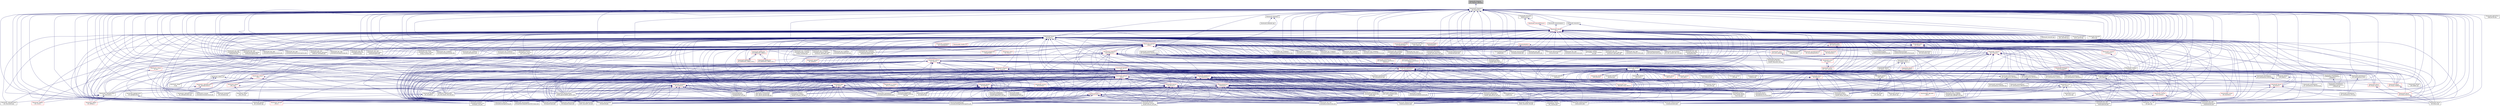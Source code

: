 digraph "libraries/AP_Progmem/AP_Progmem_Identity.h"
{
 // INTERACTIVE_SVG=YES
  edge [fontname="Helvetica",fontsize="10",labelfontname="Helvetica",labelfontsize="10"];
  node [fontname="Helvetica",fontsize="10",shape=record];
  Node1 [label="libraries/AP_Progmem\l/AP_Progmem_Identity.h",height=0.2,width=0.4,color="black", fillcolor="grey75", style="filled" fontcolor="black"];
  Node1 -> Node2 [dir="back",color="midnightblue",fontsize="10",style="solid",fontname="Helvetica"];
  Node2 [label="libraries/AP_Progmem\l/AP_Progmem.h",height=0.2,width=0.4,color="black", fillcolor="white", style="filled",URL="$AP__Progmem_8h.html"];
  Node2 -> Node3 [dir="back",color="midnightblue",fontsize="10",style="solid",fontname="Helvetica"];
  Node3 [label="libraries/AC_PID/examples\l/AC_PID_test/AC_PID_test.pde",height=0.2,width=0.4,color="black", fillcolor="white", style="filled",URL="$AC__PID__test_8pde.html"];
  Node2 -> Node4 [dir="back",color="midnightblue",fontsize="10",style="solid",fontname="Helvetica"];
  Node4 [label="libraries/AP_ADC/AP\l_ADC_ADS7844.cpp",height=0.2,width=0.4,color="black", fillcolor="white", style="filled",URL="$AP__ADC__ADS7844_8cpp.html"];
  Node2 -> Node5 [dir="back",color="midnightblue",fontsize="10",style="solid",fontname="Helvetica"];
  Node5 [label="libraries/AP_ADC/examples\l/AP_ADC_test/AP_ADC_test.pde",height=0.2,width=0.4,color="black", fillcolor="white", style="filled",URL="$AP__ADC__test_8pde.html"];
  Node2 -> Node6 [dir="back",color="midnightblue",fontsize="10",style="solid",fontname="Helvetica"];
  Node6 [label="libraries/AP_AHRS/examples\l/AHRS_Test/AHRS_Test.pde",height=0.2,width=0.4,color="black", fillcolor="white", style="filled",URL="$AHRS__Test_8pde.html"];
  Node2 -> Node7 [dir="back",color="midnightblue",fontsize="10",style="solid",fontname="Helvetica"];
  Node7 [label="libraries/AP_Airspeed\l/examples/Airspeed/Airspeed.pde",height=0.2,width=0.4,color="black", fillcolor="white", style="filled",URL="$Airspeed_8pde.html"];
  Node2 -> Node8 [dir="back",color="midnightblue",fontsize="10",style="solid",fontname="Helvetica"];
  Node8 [label="libraries/AP_Baro/examples\l/BARO_generic/BARO_generic.pde",height=0.2,width=0.4,color="black", fillcolor="white", style="filled",URL="$BARO__generic_8pde.html"];
  Node2 -> Node9 [dir="back",color="midnightblue",fontsize="10",style="solid",fontname="Helvetica"];
  Node9 [label="libraries/AP_BattMonitor\l/examples/AP_BattMonitor\l_test/AP_BattMonitor_test.pde",height=0.2,width=0.4,color="black", fillcolor="white", style="filled",URL="$AP__BattMonitor__test_8pde.html"];
  Node2 -> Node10 [dir="back",color="midnightblue",fontsize="10",style="solid",fontname="Helvetica"];
  Node10 [label="libraries/AP_Common\l/examples/AP_Common\l/AP_Common.pde",height=0.2,width=0.4,color="black", fillcolor="white", style="filled",URL="$AP__Common_8pde.html"];
  Node2 -> Node11 [dir="back",color="midnightblue",fontsize="10",style="solid",fontname="Helvetica"];
  Node11 [label="libraries/AP_Math/edc.h",height=0.2,width=0.4,color="black", fillcolor="white", style="filled",URL="$edc_8h.html"];
  Node11 -> Node12 [dir="back",color="midnightblue",fontsize="10",style="solid",fontname="Helvetica"];
  Node12 [label="libraries/AP_Math/AP\l_Math.h",height=0.2,width=0.4,color="red", fillcolor="white", style="filled",URL="$AP__Math_8h.html"];
  Node12 -> Node13 [dir="back",color="midnightblue",fontsize="10",style="solid",fontname="Helvetica"];
  Node13 [label="libraries/AC_AttitudeControl\l/AC_AttitudeControl.h",height=0.2,width=0.4,color="red", fillcolor="white", style="filled",URL="$AC__AttitudeControl_8h.html",tooltip="ArduCopter attitude control library. "];
  Node13 -> Node14 [dir="back",color="midnightblue",fontsize="10",style="solid",fontname="Helvetica"];
  Node14 [label="libraries/AC_AttitudeControl\l/AC_AttitudeControl.cpp",height=0.2,width=0.4,color="black", fillcolor="white", style="filled",URL="$AC__AttitudeControl_8cpp.html"];
  Node13 -> Node15 [dir="back",color="midnightblue",fontsize="10",style="solid",fontname="Helvetica"];
  Node15 [label="libraries/AC_AttitudeControl\l/AC_PosControl.h",height=0.2,width=0.4,color="black", fillcolor="white", style="filled",URL="$AC__PosControl_8h.html"];
  Node15 -> Node16 [dir="back",color="midnightblue",fontsize="10",style="solid",fontname="Helvetica"];
  Node16 [label="libraries/AC_AttitudeControl\l/AC_PosControl.cpp",height=0.2,width=0.4,color="black", fillcolor="white", style="filled",URL="$AC__PosControl_8cpp.html"];
  Node15 -> Node17 [dir="back",color="midnightblue",fontsize="10",style="solid",fontname="Helvetica"];
  Node17 [label="libraries/AC_WPNav\l/AC_Circle.h",height=0.2,width=0.4,color="red", fillcolor="white", style="filled",URL="$AC__Circle_8h.html"];
  Node15 -> Node18 [dir="back",color="midnightblue",fontsize="10",style="solid",fontname="Helvetica"];
  Node18 [label="libraries/AC_WPNav\l/AC_WPNav.h",height=0.2,width=0.4,color="red", fillcolor="white", style="filled",URL="$AC__WPNav_8h.html"];
  Node13 -> Node18 [dir="back",color="midnightblue",fontsize="10",style="solid",fontname="Helvetica"];
  Node12 -> Node14 [dir="back",color="midnightblue",fontsize="10",style="solid",fontname="Helvetica"];
  Node12 -> Node16 [dir="back",color="midnightblue",fontsize="10",style="solid",fontname="Helvetica"];
  Node12 -> Node15 [dir="back",color="midnightblue",fontsize="10",style="solid",fontname="Helvetica"];
  Node12 -> Node19 [dir="back",color="midnightblue",fontsize="10",style="solid",fontname="Helvetica"];
  Node19 [label="libraries/AC_Fence\l/AC_Fence.h",height=0.2,width=0.4,color="red", fillcolor="white", style="filled",URL="$AC__Fence_8h.html"];
  Node12 -> Node20 [dir="back",color="midnightblue",fontsize="10",style="solid",fontname="Helvetica"];
  Node20 [label="libraries/AC_PID/AC\l_HELI_PID.cpp",height=0.2,width=0.4,color="black", fillcolor="white", style="filled",URL="$AC__HELI__PID_8cpp.html",tooltip="Generic PID algorithm. "];
  Node12 -> Node21 [dir="back",color="midnightblue",fontsize="10",style="solid",fontname="Helvetica"];
  Node21 [label="libraries/AC_PID/AC\l_P.cpp",height=0.2,width=0.4,color="black", fillcolor="white", style="filled",URL="$AC__P_8cpp.html",tooltip="Generic P algorithm. "];
  Node12 -> Node3 [dir="back",color="midnightblue",fontsize="10",style="solid",fontname="Helvetica"];
  Node12 -> Node22 [dir="back",color="midnightblue",fontsize="10",style="solid",fontname="Helvetica"];
  Node22 [label="libraries/AC_Sprayer\l/AC_Sprayer.h",height=0.2,width=0.4,color="red", fillcolor="white", style="filled",URL="$AC__Sprayer_8h.html",tooltip="Crop sprayer library. "];
  Node12 -> Node17 [dir="back",color="midnightblue",fontsize="10",style="solid",fontname="Helvetica"];
  Node12 -> Node18 [dir="back",color="midnightblue",fontsize="10",style="solid",fontname="Helvetica"];
  Node12 -> Node5 [dir="back",color="midnightblue",fontsize="10",style="solid",fontname="Helvetica"];
  Node12 -> Node23 [dir="back",color="midnightblue",fontsize="10",style="solid",fontname="Helvetica"];
  Node23 [label="libraries/AP_AHRS/AP\l_AHRS.h",height=0.2,width=0.4,color="red", fillcolor="white", style="filled",URL="$AP__AHRS_8h.html"];
  Node23 -> Node13 [dir="back",color="midnightblue",fontsize="10",style="solid",fontname="Helvetica"];
  Node23 -> Node3 [dir="back",color="midnightblue",fontsize="10",style="solid",fontname="Helvetica"];
  Node23 -> Node6 [dir="back",color="midnightblue",fontsize="10",style="solid",fontname="Helvetica"];
  Node23 -> Node7 [dir="back",color="midnightblue",fontsize="10",style="solid",fontname="Helvetica"];
  Node23 -> Node24 [dir="back",color="midnightblue",fontsize="10",style="solid",fontname="Helvetica"];
  Node24 [label="libraries/AP_Arming\l/AP_Arming.h",height=0.2,width=0.4,color="red", fillcolor="white", style="filled",URL="$AP__Arming_8h.html"];
  Node23 -> Node8 [dir="back",color="midnightblue",fontsize="10",style="solid",fontname="Helvetica"];
  Node23 -> Node9 [dir="back",color="midnightblue",fontsize="10",style="solid",fontname="Helvetica"];
  Node23 -> Node25 [dir="back",color="midnightblue",fontsize="10",style="solid",fontname="Helvetica"];
  Node25 [label="libraries/AP_Camera\l/AP_Camera.h",height=0.2,width=0.4,color="red", fillcolor="white", style="filled",URL="$AP__Camera_8h.html",tooltip="Photo or video camera manager, with EEPROM-backed storage of constants. "];
  Node25 -> Node26 [dir="back",color="midnightblue",fontsize="10",style="solid",fontname="Helvetica"];
  Node26 [label="libraries/AP_HAL_AVR\l/examples/ArduCopterLibs\l/ArduCopterLibs.pde",height=0.2,width=0.4,color="black", fillcolor="white", style="filled",URL="$ArduCopterLibs_8pde.html"];
  Node25 -> Node27 [dir="back",color="midnightblue",fontsize="10",style="solid",fontname="Helvetica"];
  Node27 [label="libraries/AP_HAL_AVR\l/examples/ArduPlaneLibs\l/ArduPlaneLibs.pde",height=0.2,width=0.4,color="black", fillcolor="white", style="filled",URL="$ArduPlaneLibs_8pde.html"];
  Node23 -> Node28 [dir="back",color="midnightblue",fontsize="10",style="solid",fontname="Helvetica"];
  Node28 [label="libraries/AP_Compass\l/examples/AP_Compass\l_test/AP_Compass_test.pde",height=0.2,width=0.4,color="black", fillcolor="white", style="filled",URL="$AP__Compass__test_8pde.html"];
  Node23 -> Node29 [dir="back",color="midnightblue",fontsize="10",style="solid",fontname="Helvetica"];
  Node29 [label="libraries/AP_Frsky\l_Telem/AP_Frsky_Telem.h",height=0.2,width=0.4,color="red", fillcolor="white", style="filled",URL="$AP__Frsky__Telem_8h.html"];
  Node23 -> Node30 [dir="back",color="midnightblue",fontsize="10",style="solid",fontname="Helvetica"];
  Node30 [label="libraries/AP_GPS/examples\l/GPS_AUTO_test/GPS_AUTO\l_test.pde",height=0.2,width=0.4,color="black", fillcolor="white", style="filled",URL="$GPS__AUTO__test_8pde.html"];
  Node23 -> Node31 [dir="back",color="midnightblue",fontsize="10",style="solid",fontname="Helvetica"];
  Node31 [label="libraries/AP_GPS/examples\l/GPS_UBLOX_passthrough\l/GPS_UBLOX_passthrough.pde",height=0.2,width=0.4,color="black", fillcolor="white", style="filled",URL="$GPS__UBLOX__passthrough_8pde.html"];
  Node23 -> Node32 [dir="back",color="midnightblue",fontsize="10",style="solid",fontname="Helvetica"];
  Node32 [label="libraries/AP_HAL/examples\l/Printf/Printf.pde",height=0.2,width=0.4,color="black", fillcolor="white", style="filled",URL="$Printf_8pde.html"];
  Node23 -> Node33 [dir="back",color="midnightblue",fontsize="10",style="solid",fontname="Helvetica"];
  Node33 [label="libraries/AP_HAL/examples\l/RCInput/RCInput.pde",height=0.2,width=0.4,color="black", fillcolor="white", style="filled",URL="$examples_2RCInput_2RCInput_8pde.html"];
  Node23 -> Node34 [dir="back",color="midnightblue",fontsize="10",style="solid",fontname="Helvetica"];
  Node34 [label="libraries/AP_HAL/examples\l/RCInputToRCOutput/RCInputToRCOutput.pde",height=0.2,width=0.4,color="black", fillcolor="white", style="filled",URL="$RCInputToRCOutput_8pde.html"];
  Node23 -> Node35 [dir="back",color="midnightblue",fontsize="10",style="solid",fontname="Helvetica"];
  Node35 [label="libraries/AP_HAL/examples\l/RCOutput/RCOutput.pde",height=0.2,width=0.4,color="black", fillcolor="white", style="filled",URL="$RCOutput_8pde.html"];
  Node23 -> Node36 [dir="back",color="midnightblue",fontsize="10",style="solid",fontname="Helvetica"];
  Node36 [label="libraries/AP_HAL/examples\l/UART_test/UART_test.pde",height=0.2,width=0.4,color="black", fillcolor="white", style="filled",URL="$UART__test_8pde.html"];
  Node23 -> Node26 [dir="back",color="midnightblue",fontsize="10",style="solid",fontname="Helvetica"];
  Node23 -> Node27 [dir="back",color="midnightblue",fontsize="10",style="solid",fontname="Helvetica"];
  Node23 -> Node37 [dir="back",color="midnightblue",fontsize="10",style="solid",fontname="Helvetica"];
  Node37 [label="libraries/AP_HAL_PX4\l/examples/simple/simple.pde",height=0.2,width=0.4,color="black", fillcolor="white", style="filled",URL="$simple_8pde.html"];
  Node23 -> Node38 [dir="back",color="midnightblue",fontsize="10",style="solid",fontname="Helvetica"];
  Node38 [label="libraries/AP_InertialSensor\l/examples/INS_generic/INS\l_generic.pde",height=0.2,width=0.4,color="black", fillcolor="white", style="filled",URL="$INS__generic_8pde.html"];
  Node23 -> Node39 [dir="back",color="midnightblue",fontsize="10",style="solid",fontname="Helvetica"];
  Node39 [label="libraries/AP_InertialSensor\l/examples/VibTest/VibTest.pde",height=0.2,width=0.4,color="black", fillcolor="white", style="filled",URL="$VibTest_8pde.html"];
  Node23 -> Node40 [dir="back",color="midnightblue",fontsize="10",style="solid",fontname="Helvetica"];
  Node40 [label="libraries/AP_L1_Control\l/AP_L1_Control.h",height=0.2,width=0.4,color="red", fillcolor="white", style="filled",URL="$AP__L1__Control_8h.html",tooltip="L1 Control algorithm. This is a instance of an AP_Navigation class. "];
  Node23 -> Node41 [dir="back",color="midnightblue",fontsize="10",style="solid",fontname="Helvetica"];
  Node41 [label="libraries/AP_Math/examples\l/eulers/eulers.pde",height=0.2,width=0.4,color="black", fillcolor="white", style="filled",URL="$eulers_8pde.html"];
  Node23 -> Node42 [dir="back",color="midnightblue",fontsize="10",style="solid",fontname="Helvetica"];
  Node42 [label="libraries/AP_Math/examples\l/location/location.pde",height=0.2,width=0.4,color="black", fillcolor="white", style="filled",URL="$location_8pde.html"];
  Node23 -> Node43 [dir="back",color="midnightblue",fontsize="10",style="solid",fontname="Helvetica"];
  Node43 [label="libraries/AP_Math/examples\l/rotations/rotations.pde",height=0.2,width=0.4,color="black", fillcolor="white", style="filled",URL="$rotations_8pde.html"];
  Node23 -> Node44 [dir="back",color="midnightblue",fontsize="10",style="solid",fontname="Helvetica"];
  Node44 [label="libraries/AP_Mission\l/AP_Mission.h",height=0.2,width=0.4,color="red", fillcolor="white", style="filled",URL="$AP__Mission_8h.html",tooltip="Handles the MAVLINK command mission stack. Reads and writes mission to storage. "];
  Node44 -> Node3 [dir="back",color="midnightblue",fontsize="10",style="solid",fontname="Helvetica"];
  Node44 -> Node6 [dir="back",color="midnightblue",fontsize="10",style="solid",fontname="Helvetica"];
  Node44 -> Node7 [dir="back",color="midnightblue",fontsize="10",style="solid",fontname="Helvetica"];
  Node44 -> Node8 [dir="back",color="midnightblue",fontsize="10",style="solid",fontname="Helvetica"];
  Node44 -> Node9 [dir="back",color="midnightblue",fontsize="10",style="solid",fontname="Helvetica"];
  Node44 -> Node25 [dir="back",color="midnightblue",fontsize="10",style="solid",fontname="Helvetica"];
  Node44 -> Node28 [dir="back",color="midnightblue",fontsize="10",style="solid",fontname="Helvetica"];
  Node44 -> Node30 [dir="back",color="midnightblue",fontsize="10",style="solid",fontname="Helvetica"];
  Node44 -> Node31 [dir="back",color="midnightblue",fontsize="10",style="solid",fontname="Helvetica"];
  Node44 -> Node32 [dir="back",color="midnightblue",fontsize="10",style="solid",fontname="Helvetica"];
  Node44 -> Node33 [dir="back",color="midnightblue",fontsize="10",style="solid",fontname="Helvetica"];
  Node44 -> Node34 [dir="back",color="midnightblue",fontsize="10",style="solid",fontname="Helvetica"];
  Node44 -> Node35 [dir="back",color="midnightblue",fontsize="10",style="solid",fontname="Helvetica"];
  Node44 -> Node36 [dir="back",color="midnightblue",fontsize="10",style="solid",fontname="Helvetica"];
  Node44 -> Node26 [dir="back",color="midnightblue",fontsize="10",style="solid",fontname="Helvetica"];
  Node44 -> Node27 [dir="back",color="midnightblue",fontsize="10",style="solid",fontname="Helvetica"];
  Node44 -> Node45 [dir="back",color="midnightblue",fontsize="10",style="solid",fontname="Helvetica"];
  Node45 [label="libraries/AP_HAL_FLYMAPLE\l/examples/AP_Baro_BMP085\l_test/AP_Baro_BMP085_test.pde",height=0.2,width=0.4,color="black", fillcolor="white", style="filled",URL="$AP__Baro__BMP085__test_8pde.html"];
  Node44 -> Node37 [dir="back",color="midnightblue",fontsize="10",style="solid",fontname="Helvetica"];
  Node44 -> Node38 [dir="back",color="midnightblue",fontsize="10",style="solid",fontname="Helvetica"];
  Node44 -> Node39 [dir="back",color="midnightblue",fontsize="10",style="solid",fontname="Helvetica"];
  Node44 -> Node41 [dir="back",color="midnightblue",fontsize="10",style="solid",fontname="Helvetica"];
  Node44 -> Node42 [dir="back",color="midnightblue",fontsize="10",style="solid",fontname="Helvetica"];
  Node44 -> Node43 [dir="back",color="midnightblue",fontsize="10",style="solid",fontname="Helvetica"];
  Node44 -> Node46 [dir="back",color="midnightblue",fontsize="10",style="solid",fontname="Helvetica"];
  Node46 [label="libraries/AP_Mission\l/examples/AP_Mission\l_test/AP_Mission_test.pde",height=0.2,width=0.4,color="black", fillcolor="white", style="filled",URL="$AP__Mission__test_8pde.html"];
  Node44 -> Node47 [dir="back",color="midnightblue",fontsize="10",style="solid",fontname="Helvetica"];
  Node47 [label="libraries/AP_Motors\l/examples/AP_Motors\l_test/AP_Motors_test.pde",height=0.2,width=0.4,color="black", fillcolor="white", style="filled",URL="$AP__Motors__test_8pde.html"];
  Node44 -> Node48 [dir="back",color="midnightblue",fontsize="10",style="solid",fontname="Helvetica"];
  Node48 [label="libraries/AP_Motors\l/examples/AP_Motors\l_Time_test/AP_Motors\l_Time_test.pde",height=0.2,width=0.4,color="black", fillcolor="white", style="filled",URL="$AP__Motors__Time__test_8pde.html"];
  Node44 -> Node49 [dir="back",color="midnightblue",fontsize="10",style="solid",fontname="Helvetica"];
  Node49 [label="libraries/AP_Mount\l/examples/trivial_AP\l_Mount/trivial_AP_Mount.pde",height=0.2,width=0.4,color="black", fillcolor="white", style="filled",URL="$trivial__AP__Mount_8pde.html"];
  Node44 -> Node50 [dir="back",color="midnightblue",fontsize="10",style="solid",fontname="Helvetica"];
  Node50 [label="libraries/AP_Notify\l/examples/ToshibaLED\l_test/ToshibaLED_test.pde",height=0.2,width=0.4,color="black", fillcolor="white", style="filled",URL="$ToshibaLED__test_8pde.html"];
  Node44 -> Node51 [dir="back",color="midnightblue",fontsize="10",style="solid",fontname="Helvetica"];
  Node51 [label="libraries/AP_OpticalFlow\l/examples/AP_OpticalFlow\l_test/AP_OpticalFlow_test.pde",height=0.2,width=0.4,color="black", fillcolor="white", style="filled",URL="$AP__OpticalFlow__test_8pde.html"];
  Node44 -> Node52 [dir="back",color="midnightblue",fontsize="10",style="solid",fontname="Helvetica"];
  Node52 [label="libraries/AP_RangeFinder\l/examples/RFIND_test/RFIND\l_test.pde",height=0.2,width=0.4,color="black", fillcolor="white", style="filled",URL="$RFIND__test_8pde.html"];
  Node44 -> Node53 [dir="back",color="midnightblue",fontsize="10",style="solid",fontname="Helvetica"];
  Node53 [label="libraries/AP_Scheduler\l/examples/Scheduler_test\l/Scheduler_test.pde",height=0.2,width=0.4,color="black", fillcolor="white", style="filled",URL="$Scheduler__test_8pde.html"];
  Node44 -> Node54 [dir="back",color="midnightblue",fontsize="10",style="solid",fontname="Helvetica"];
  Node54 [label="libraries/APM_OBC/APM\l_OBC.h",height=0.2,width=0.4,color="red", fillcolor="white", style="filled",URL="$APM__OBC_8h.html"];
  Node44 -> Node55 [dir="back",color="midnightblue",fontsize="10",style="solid",fontname="Helvetica"];
  Node55 [label="libraries/DataFlash\l/examples/DataFlash\l_test/DataFlash_test.pde",height=0.2,width=0.4,color="black", fillcolor="white", style="filled",URL="$DataFlash__test_8pde.html"];
  Node44 -> Node56 [dir="back",color="midnightblue",fontsize="10",style="solid",fontname="Helvetica"];
  Node56 [label="libraries/GCS_Console\l/examples/Console/Console.pde",height=0.2,width=0.4,color="black", fillcolor="white", style="filled",URL="$GCS__Console_2examples_2Console_2Console_8pde.html"];
  Node44 -> Node57 [dir="back",color="midnightblue",fontsize="10",style="solid",fontname="Helvetica"];
  Node57 [label="libraries/GCS_MAVLink\l/examples/routing/routing.pde",height=0.2,width=0.4,color="black", fillcolor="white", style="filled",URL="$routing_8pde.html"];
  Node44 -> Node58 [dir="back",color="midnightblue",fontsize="10",style="solid",fontname="Helvetica"];
  Node58 [label="libraries/RC_Channel\l/examples/RC_Channel\l/RC_Channel.pde",height=0.2,width=0.4,color="black", fillcolor="white", style="filled",URL="$RC__Channel_8pde.html"];
  Node44 -> Node59 [dir="back",color="midnightblue",fontsize="10",style="solid",fontname="Helvetica"];
  Node59 [label="libraries/StorageManager\l/examples/StorageTest/StorageTest.pde",height=0.2,width=0.4,color="black", fillcolor="white", style="filled",URL="$StorageTest_8pde.html"];
  Node23 -> Node46 [dir="back",color="midnightblue",fontsize="10",style="solid",fontname="Helvetica"];
  Node23 -> Node47 [dir="back",color="midnightblue",fontsize="10",style="solid",fontname="Helvetica"];
  Node23 -> Node48 [dir="back",color="midnightblue",fontsize="10",style="solid",fontname="Helvetica"];
  Node23 -> Node60 [dir="back",color="midnightblue",fontsize="10",style="solid",fontname="Helvetica"];
  Node60 [label="libraries/AP_Mount\l/AP_Mount.h",height=0.2,width=0.4,color="red", fillcolor="white", style="filled",URL="$AP__Mount_8h.html"];
  Node60 -> Node26 [dir="back",color="midnightblue",fontsize="10",style="solid",fontname="Helvetica"];
  Node60 -> Node27 [dir="back",color="midnightblue",fontsize="10",style="solid",fontname="Helvetica"];
  Node60 -> Node61 [dir="back",color="midnightblue",fontsize="10",style="solid",fontname="Helvetica"];
  Node61 [label="libraries/AP_Mount\l/AP_Mount.cpp",height=0.2,width=0.4,color="black", fillcolor="white", style="filled",URL="$AP__Mount_8cpp.html"];
  Node60 -> Node62 [dir="back",color="midnightblue",fontsize="10",style="solid",fontname="Helvetica"];
  Node62 [label="libraries/AP_Mount\l/AP_Mount_Alexmos.h",height=0.2,width=0.4,color="red", fillcolor="white", style="filled",URL="$AP__Mount__Alexmos_8h.html"];
  Node62 -> Node61 [dir="back",color="midnightblue",fontsize="10",style="solid",fontname="Helvetica"];
  Node60 -> Node49 [dir="back",color="midnightblue",fontsize="10",style="solid",fontname="Helvetica"];
  Node23 -> Node62 [dir="back",color="midnightblue",fontsize="10",style="solid",fontname="Helvetica"];
  Node23 -> Node63 [dir="back",color="midnightblue",fontsize="10",style="solid",fontname="Helvetica"];
  Node63 [label="libraries/AP_Mount\l/AP_Mount_Servo.h",height=0.2,width=0.4,color="red", fillcolor="white", style="filled",URL="$AP__Mount__Servo_8h.html"];
  Node63 -> Node61 [dir="back",color="midnightblue",fontsize="10",style="solid",fontname="Helvetica"];
  Node23 -> Node64 [dir="back",color="midnightblue",fontsize="10",style="solid",fontname="Helvetica"];
  Node64 [label="libraries/AP_Mount\l/AP_Mount_SToRM32.h",height=0.2,width=0.4,color="red", fillcolor="white", style="filled",URL="$AP__Mount__SToRM32_8h.html"];
  Node64 -> Node61 [dir="back",color="midnightblue",fontsize="10",style="solid",fontname="Helvetica"];
  Node23 -> Node49 [dir="back",color="midnightblue",fontsize="10",style="solid",fontname="Helvetica"];
  Node23 -> Node65 [dir="back",color="midnightblue",fontsize="10",style="solid",fontname="Helvetica"];
  Node65 [label="libraries/AP_NavEKF\l/AP_NavEKF.cpp",height=0.2,width=0.4,color="black", fillcolor="white", style="filled",URL="$AP__NavEKF_8cpp.html"];
  Node23 -> Node66 [dir="back",color="midnightblue",fontsize="10",style="solid",fontname="Helvetica"];
  Node66 [label="libraries/AP_NavEKF\l/AP_SmallEKF.h",height=0.2,width=0.4,color="black", fillcolor="white", style="filled",URL="$AP__SmallEKF_8h.html"];
  Node66 -> Node67 [dir="back",color="midnightblue",fontsize="10",style="solid",fontname="Helvetica"];
  Node67 [label="libraries/AP_NavEKF\l/AP_SmallEKF.cpp",height=0.2,width=0.4,color="black", fillcolor="white", style="filled",URL="$AP__SmallEKF_8cpp.html"];
  Node23 -> Node67 [dir="back",color="midnightblue",fontsize="10",style="solid",fontname="Helvetica"];
  Node23 -> Node50 [dir="back",color="midnightblue",fontsize="10",style="solid",fontname="Helvetica"];
  Node23 -> Node51 [dir="back",color="midnightblue",fontsize="10",style="solid",fontname="Helvetica"];
  Node23 -> Node68 [dir="back",color="midnightblue",fontsize="10",style="solid",fontname="Helvetica"];
  Node68 [label="libraries/AP_Rally\l/AP_Rally.h",height=0.2,width=0.4,color="red", fillcolor="white", style="filled",URL="$AP__Rally_8h.html",tooltip="Handles rally point storage and retrieval. "];
  Node68 -> Node3 [dir="back",color="midnightblue",fontsize="10",style="solid",fontname="Helvetica"];
  Node68 -> Node6 [dir="back",color="midnightblue",fontsize="10",style="solid",fontname="Helvetica"];
  Node68 -> Node7 [dir="back",color="midnightblue",fontsize="10",style="solid",fontname="Helvetica"];
  Node68 -> Node8 [dir="back",color="midnightblue",fontsize="10",style="solid",fontname="Helvetica"];
  Node68 -> Node28 [dir="back",color="midnightblue",fontsize="10",style="solid",fontname="Helvetica"];
  Node68 -> Node30 [dir="back",color="midnightblue",fontsize="10",style="solid",fontname="Helvetica"];
  Node68 -> Node31 [dir="back",color="midnightblue",fontsize="10",style="solid",fontname="Helvetica"];
  Node68 -> Node32 [dir="back",color="midnightblue",fontsize="10",style="solid",fontname="Helvetica"];
  Node68 -> Node33 [dir="back",color="midnightblue",fontsize="10",style="solid",fontname="Helvetica"];
  Node68 -> Node34 [dir="back",color="midnightblue",fontsize="10",style="solid",fontname="Helvetica"];
  Node68 -> Node35 [dir="back",color="midnightblue",fontsize="10",style="solid",fontname="Helvetica"];
  Node68 -> Node36 [dir="back",color="midnightblue",fontsize="10",style="solid",fontname="Helvetica"];
  Node68 -> Node37 [dir="back",color="midnightblue",fontsize="10",style="solid",fontname="Helvetica"];
  Node68 -> Node38 [dir="back",color="midnightblue",fontsize="10",style="solid",fontname="Helvetica"];
  Node68 -> Node39 [dir="back",color="midnightblue",fontsize="10",style="solid",fontname="Helvetica"];
  Node68 -> Node41 [dir="back",color="midnightblue",fontsize="10",style="solid",fontname="Helvetica"];
  Node68 -> Node43 [dir="back",color="midnightblue",fontsize="10",style="solid",fontname="Helvetica"];
  Node68 -> Node46 [dir="back",color="midnightblue",fontsize="10",style="solid",fontname="Helvetica"];
  Node68 -> Node52 [dir="back",color="midnightblue",fontsize="10",style="solid",fontname="Helvetica"];
  Node68 -> Node53 [dir="back",color="midnightblue",fontsize="10",style="solid",fontname="Helvetica"];
  Node68 -> Node55 [dir="back",color="midnightblue",fontsize="10",style="solid",fontname="Helvetica"];
  Node68 -> Node57 [dir="back",color="midnightblue",fontsize="10",style="solid",fontname="Helvetica"];
  Node68 -> Node58 [dir="back",color="midnightblue",fontsize="10",style="solid",fontname="Helvetica"];
  Node68 -> Node59 [dir="back",color="midnightblue",fontsize="10",style="solid",fontname="Helvetica"];
  Node23 -> Node52 [dir="back",color="midnightblue",fontsize="10",style="solid",fontname="Helvetica"];
  Node23 -> Node53 [dir="back",color="midnightblue",fontsize="10",style="solid",fontname="Helvetica"];
  Node23 -> Node69 [dir="back",color="midnightblue",fontsize="10",style="solid",fontname="Helvetica"];
  Node69 [label="libraries/AP_TECS/AP\l_TECS.h",height=0.2,width=0.4,color="red", fillcolor="white", style="filled",URL="$AP__TECS_8h.html",tooltip="Combined Total Energy Speed &amp; Height Control. This is a instance of an AP_SpdHgtControl class..."];
  Node23 -> Node70 [dir="back",color="midnightblue",fontsize="10",style="solid",fontname="Helvetica"];
  Node70 [label="libraries/DataFlash\l/DataFlash.h",height=0.2,width=0.4,color="red", fillcolor="white", style="filled",URL="$DataFlash_8h.html"];
  Node70 -> Node3 [dir="back",color="midnightblue",fontsize="10",style="solid",fontname="Helvetica"];
  Node70 -> Node6 [dir="back",color="midnightblue",fontsize="10",style="solid",fontname="Helvetica"];
  Node70 -> Node7 [dir="back",color="midnightblue",fontsize="10",style="solid",fontname="Helvetica"];
  Node70 -> Node8 [dir="back",color="midnightblue",fontsize="10",style="solid",fontname="Helvetica"];
  Node70 -> Node9 [dir="back",color="midnightblue",fontsize="10",style="solid",fontname="Helvetica"];
  Node70 -> Node28 [dir="back",color="midnightblue",fontsize="10",style="solid",fontname="Helvetica"];
  Node70 -> Node71 [dir="back",color="midnightblue",fontsize="10",style="solid",fontname="Helvetica"];
  Node71 [label="libraries/AP_GPS/AP\l_GPS_SBP.cpp",height=0.2,width=0.4,color="black", fillcolor="white", style="filled",URL="$AP__GPS__SBP_8cpp.html"];
  Node70 -> Node72 [dir="back",color="midnightblue",fontsize="10",style="solid",fontname="Helvetica"];
  Node72 [label="libraries/AP_GPS/AP\l_GPS_UBLOX.cpp",height=0.2,width=0.4,color="black", fillcolor="white", style="filled",URL="$AP__GPS__UBLOX_8cpp.html"];
  Node70 -> Node30 [dir="back",color="midnightblue",fontsize="10",style="solid",fontname="Helvetica"];
  Node70 -> Node31 [dir="back",color="midnightblue",fontsize="10",style="solid",fontname="Helvetica"];
  Node70 -> Node32 [dir="back",color="midnightblue",fontsize="10",style="solid",fontname="Helvetica"];
  Node70 -> Node33 [dir="back",color="midnightblue",fontsize="10",style="solid",fontname="Helvetica"];
  Node70 -> Node34 [dir="back",color="midnightblue",fontsize="10",style="solid",fontname="Helvetica"];
  Node70 -> Node35 [dir="back",color="midnightblue",fontsize="10",style="solid",fontname="Helvetica"];
  Node70 -> Node36 [dir="back",color="midnightblue",fontsize="10",style="solid",fontname="Helvetica"];
  Node70 -> Node26 [dir="back",color="midnightblue",fontsize="10",style="solid",fontname="Helvetica"];
  Node70 -> Node27 [dir="back",color="midnightblue",fontsize="10",style="solid",fontname="Helvetica"];
  Node70 -> Node45 [dir="back",color="midnightblue",fontsize="10",style="solid",fontname="Helvetica"];
  Node70 -> Node37 [dir="back",color="midnightblue",fontsize="10",style="solid",fontname="Helvetica"];
  Node70 -> Node73 [dir="back",color="midnightblue",fontsize="10",style="solid",fontname="Helvetica"];
  Node73 [label="libraries/SITL/SITL.h",height=0.2,width=0.4,color="red", fillcolor="white", style="filled",URL="$SITL_8h.html"];
  Node73 -> Node6 [dir="back",color="midnightblue",fontsize="10",style="solid",fontname="Helvetica"];
  Node73 -> Node32 [dir="back",color="midnightblue",fontsize="10",style="solid",fontname="Helvetica"];
  Node73 -> Node33 [dir="back",color="midnightblue",fontsize="10",style="solid",fontname="Helvetica"];
  Node73 -> Node34 [dir="back",color="midnightblue",fontsize="10",style="solid",fontname="Helvetica"];
  Node73 -> Node35 [dir="back",color="midnightblue",fontsize="10",style="solid",fontname="Helvetica"];
  Node73 -> Node36 [dir="back",color="midnightblue",fontsize="10",style="solid",fontname="Helvetica"];
  Node73 -> Node37 [dir="back",color="midnightblue",fontsize="10",style="solid",fontname="Helvetica"];
  Node73 -> Node74 [dir="back",color="midnightblue",fontsize="10",style="solid",fontname="Helvetica"];
  Node74 [label="libraries/AP_HAL_SITL\l/sitl_gps.cpp",height=0.2,width=0.4,color="black", fillcolor="white", style="filled",URL="$sitl__gps_8cpp.html"];
  Node73 -> Node41 [dir="back",color="midnightblue",fontsize="10",style="solid",fontname="Helvetica"];
  Node73 -> Node42 [dir="back",color="midnightblue",fontsize="10",style="solid",fontname="Helvetica"];
  Node73 -> Node43 [dir="back",color="midnightblue",fontsize="10",style="solid",fontname="Helvetica"];
  Node73 -> Node46 [dir="back",color="midnightblue",fontsize="10",style="solid",fontname="Helvetica"];
  Node73 -> Node53 [dir="back",color="midnightblue",fontsize="10",style="solid",fontname="Helvetica"];
  Node73 -> Node57 [dir="back",color="midnightblue",fontsize="10",style="solid",fontname="Helvetica"];
  Node73 -> Node58 [dir="back",color="midnightblue",fontsize="10",style="solid",fontname="Helvetica"];
  Node73 -> Node59 [dir="back",color="midnightblue",fontsize="10",style="solid",fontname="Helvetica"];
  Node70 -> Node75 [dir="back",color="midnightblue",fontsize="10",style="solid",fontname="Helvetica"];
  Node75 [label="libraries/AP_InertialSensor\l/AP_InertialSensor_PX4.cpp",height=0.2,width=0.4,color="black", fillcolor="white", style="filled",URL="$AP__InertialSensor__PX4_8cpp.html"];
  Node70 -> Node38 [dir="back",color="midnightblue",fontsize="10",style="solid",fontname="Helvetica"];
  Node70 -> Node39 [dir="back",color="midnightblue",fontsize="10",style="solid",fontname="Helvetica"];
  Node70 -> Node41 [dir="back",color="midnightblue",fontsize="10",style="solid",fontname="Helvetica"];
  Node70 -> Node42 [dir="back",color="midnightblue",fontsize="10",style="solid",fontname="Helvetica"];
  Node70 -> Node43 [dir="back",color="midnightblue",fontsize="10",style="solid",fontname="Helvetica"];
  Node70 -> Node46 [dir="back",color="midnightblue",fontsize="10",style="solid",fontname="Helvetica"];
  Node70 -> Node47 [dir="back",color="midnightblue",fontsize="10",style="solid",fontname="Helvetica"];
  Node70 -> Node48 [dir="back",color="midnightblue",fontsize="10",style="solid",fontname="Helvetica"];
  Node70 -> Node49 [dir="back",color="midnightblue",fontsize="10",style="solid",fontname="Helvetica"];
  Node70 -> Node50 [dir="back",color="midnightblue",fontsize="10",style="solid",fontname="Helvetica"];
  Node70 -> Node51 [dir="back",color="midnightblue",fontsize="10",style="solid",fontname="Helvetica"];
  Node70 -> Node52 [dir="back",color="midnightblue",fontsize="10",style="solid",fontname="Helvetica"];
  Node70 -> Node53 [dir="back",color="midnightblue",fontsize="10",style="solid",fontname="Helvetica"];
  Node70 -> Node76 [dir="back",color="midnightblue",fontsize="10",style="solid",fontname="Helvetica"];
  Node76 [label="libraries/AP_SpdHgtControl\l/AP_SpdHgtControl.h",height=0.2,width=0.4,color="black", fillcolor="white", style="filled",URL="$AP__SpdHgtControl_8h.html",tooltip="generic speed &amp; height controller interface "];
  Node76 -> Node69 [dir="back",color="midnightblue",fontsize="10",style="solid",fontname="Helvetica"];
  Node70 -> Node69 [dir="back",color="midnightblue",fontsize="10",style="solid",fontname="Helvetica"];
  Node70 -> Node77 [dir="back",color="midnightblue",fontsize="10",style="solid",fontname="Helvetica"];
  Node77 [label="libraries/APM_Control\l/AP_AutoTune.h",height=0.2,width=0.4,color="red", fillcolor="white", style="filled",URL="$AP__AutoTune_8h.html"];
  Node70 -> Node55 [dir="back",color="midnightblue",fontsize="10",style="solid",fontname="Helvetica"];
  Node70 -> Node78 [dir="back",color="midnightblue",fontsize="10",style="solid",fontname="Helvetica"];
  Node78 [label="libraries/DataFlash\l/LogFile.cpp",height=0.2,width=0.4,color="black", fillcolor="white", style="filled",URL="$LogFile_8cpp.html"];
  Node70 -> Node57 [dir="back",color="midnightblue",fontsize="10",style="solid",fontname="Helvetica"];
  Node70 -> Node58 [dir="back",color="midnightblue",fontsize="10",style="solid",fontname="Helvetica"];
  Node70 -> Node59 [dir="back",color="midnightblue",fontsize="10",style="solid",fontname="Helvetica"];
  Node23 -> Node55 [dir="back",color="midnightblue",fontsize="10",style="solid",fontname="Helvetica"];
  Node23 -> Node78 [dir="back",color="midnightblue",fontsize="10",style="solid",fontname="Helvetica"];
  Node23 -> Node57 [dir="back",color="midnightblue",fontsize="10",style="solid",fontname="Helvetica"];
  Node23 -> Node58 [dir="back",color="midnightblue",fontsize="10",style="solid",fontname="Helvetica"];
  Node23 -> Node59 [dir="back",color="midnightblue",fontsize="10",style="solid",fontname="Helvetica"];
  Node12 -> Node6 [dir="back",color="midnightblue",fontsize="10",style="solid",fontname="Helvetica"];
  Node12 -> Node7 [dir="back",color="midnightblue",fontsize="10",style="solid",fontname="Helvetica"];
  Node12 -> Node8 [dir="back",color="midnightblue",fontsize="10",style="solid",fontname="Helvetica"];
  Node12 -> Node79 [dir="back",color="midnightblue",fontsize="10",style="solid",fontname="Helvetica"];
  Node79 [label="libraries/AP_BattMonitor\l/AP_BattMonitor.h",height=0.2,width=0.4,color="red", fillcolor="white", style="filled",URL="$AP__BattMonitor_8h.html"];
  Node79 -> Node6 [dir="back",color="midnightblue",fontsize="10",style="solid",fontname="Helvetica"];
  Node79 -> Node7 [dir="back",color="midnightblue",fontsize="10",style="solid",fontname="Helvetica"];
  Node79 -> Node8 [dir="back",color="midnightblue",fontsize="10",style="solid",fontname="Helvetica"];
  Node79 -> Node9 [dir="back",color="midnightblue",fontsize="10",style="solid",fontname="Helvetica"];
  Node79 -> Node28 [dir="back",color="midnightblue",fontsize="10",style="solid",fontname="Helvetica"];
  Node79 -> Node29 [dir="back",color="midnightblue",fontsize="10",style="solid",fontname="Helvetica"];
  Node79 -> Node30 [dir="back",color="midnightblue",fontsize="10",style="solid",fontname="Helvetica"];
  Node79 -> Node31 [dir="back",color="midnightblue",fontsize="10",style="solid",fontname="Helvetica"];
  Node79 -> Node32 [dir="back",color="midnightblue",fontsize="10",style="solid",fontname="Helvetica"];
  Node79 -> Node33 [dir="back",color="midnightblue",fontsize="10",style="solid",fontname="Helvetica"];
  Node79 -> Node34 [dir="back",color="midnightblue",fontsize="10",style="solid",fontname="Helvetica"];
  Node79 -> Node35 [dir="back",color="midnightblue",fontsize="10",style="solid",fontname="Helvetica"];
  Node79 -> Node36 [dir="back",color="midnightblue",fontsize="10",style="solid",fontname="Helvetica"];
  Node79 -> Node26 [dir="back",color="midnightblue",fontsize="10",style="solid",fontname="Helvetica"];
  Node79 -> Node27 [dir="back",color="midnightblue",fontsize="10",style="solid",fontname="Helvetica"];
  Node79 -> Node37 [dir="back",color="midnightblue",fontsize="10",style="solid",fontname="Helvetica"];
  Node79 -> Node38 [dir="back",color="midnightblue",fontsize="10",style="solid",fontname="Helvetica"];
  Node79 -> Node39 [dir="back",color="midnightblue",fontsize="10",style="solid",fontname="Helvetica"];
  Node79 -> Node41 [dir="back",color="midnightblue",fontsize="10",style="solid",fontname="Helvetica"];
  Node79 -> Node42 [dir="back",color="midnightblue",fontsize="10",style="solid",fontname="Helvetica"];
  Node79 -> Node43 [dir="back",color="midnightblue",fontsize="10",style="solid",fontname="Helvetica"];
  Node79 -> Node46 [dir="back",color="midnightblue",fontsize="10",style="solid",fontname="Helvetica"];
  Node79 -> Node47 [dir="back",color="midnightblue",fontsize="10",style="solid",fontname="Helvetica"];
  Node79 -> Node48 [dir="back",color="midnightblue",fontsize="10",style="solid",fontname="Helvetica"];
  Node79 -> Node49 [dir="back",color="midnightblue",fontsize="10",style="solid",fontname="Helvetica"];
  Node79 -> Node50 [dir="back",color="midnightblue",fontsize="10",style="solid",fontname="Helvetica"];
  Node79 -> Node51 [dir="back",color="midnightblue",fontsize="10",style="solid",fontname="Helvetica"];
  Node79 -> Node52 [dir="back",color="midnightblue",fontsize="10",style="solid",fontname="Helvetica"];
  Node79 -> Node53 [dir="back",color="midnightblue",fontsize="10",style="solid",fontname="Helvetica"];
  Node79 -> Node70 [dir="back",color="midnightblue",fontsize="10",style="solid",fontname="Helvetica"];
  Node79 -> Node55 [dir="back",color="midnightblue",fontsize="10",style="solid",fontname="Helvetica"];
  Node79 -> Node78 [dir="back",color="midnightblue",fontsize="10",style="solid",fontname="Helvetica"];
  Node79 -> Node57 [dir="back",color="midnightblue",fontsize="10",style="solid",fontname="Helvetica"];
  Node12 -> Node80 [dir="back",color="midnightblue",fontsize="10",style="solid",fontname="Helvetica"];
  Node80 [label="libraries/AP_BattMonitor\l/AP_BattMonitor_SMBus.h",height=0.2,width=0.4,color="red", fillcolor="white", style="filled",URL="$AP__BattMonitor__SMBus_8h.html"];
  Node80 -> Node81 [dir="back",color="midnightblue",fontsize="10",style="solid",fontname="Helvetica"];
  Node81 [label="libraries/AP_BattMonitor\l/AP_BattMonitor_SMBus_PX4.h",height=0.2,width=0.4,color="red", fillcolor="white", style="filled",URL="$AP__BattMonitor__SMBus__PX4_8h.html"];
  Node81 -> Node80 [dir="back",color="midnightblue",fontsize="10",style="solid",fontname="Helvetica"];
  Node80 -> Node82 [dir="back",color="midnightblue",fontsize="10",style="solid",fontname="Helvetica"];
  Node82 [label="libraries/AP_BattMonitor\l/AP_BattMonitor_SMBus_I2C.h",height=0.2,width=0.4,color="red", fillcolor="white", style="filled",URL="$AP__BattMonitor__SMBus__I2C_8h.html"];
  Node82 -> Node80 [dir="back",color="midnightblue",fontsize="10",style="solid",fontname="Helvetica"];
  Node12 -> Node81 [dir="back",color="midnightblue",fontsize="10",style="solid",fontname="Helvetica"];
  Node12 -> Node82 [dir="back",color="midnightblue",fontsize="10",style="solid",fontname="Helvetica"];
  Node12 -> Node9 [dir="back",color="midnightblue",fontsize="10",style="solid",fontname="Helvetica"];
  Node12 -> Node10 [dir="back",color="midnightblue",fontsize="10",style="solid",fontname="Helvetica"];
  Node12 -> Node83 [dir="back",color="midnightblue",fontsize="10",style="solid",fontname="Helvetica"];
  Node83 [label="libraries/AP_Compass\l/Compass.h",height=0.2,width=0.4,color="red", fillcolor="white", style="filled",URL="$Compass_8h.html"];
  Node83 -> Node84 [dir="back",color="midnightblue",fontsize="10",style="solid",fontname="Helvetica"];
  Node84 [label="libraries/AP_Compass\l/Compass.cpp",height=0.2,width=0.4,color="black", fillcolor="white", style="filled",URL="$Compass_8cpp.html"];
  Node12 -> Node28 [dir="back",color="midnightblue",fontsize="10",style="solid",fontname="Helvetica"];
  Node12 -> Node85 [dir="back",color="midnightblue",fontsize="10",style="solid",fontname="Helvetica"];
  Node85 [label="libraries/AP_Curve\l/AP_Curve.h",height=0.2,width=0.4,color="black", fillcolor="white", style="filled",URL="$AP__Curve_8h.html",tooltip="used to transforms a pwm value to account for the non-linear pwm-&gt;thrust values of normal ESC+motors ..."];
  Node85 -> Node86 [dir="back",color="midnightblue",fontsize="10",style="solid",fontname="Helvetica"];
  Node86 [label="libraries/AP_Curve\l/AP_Curve.cpp",height=0.2,width=0.4,color="black", fillcolor="white", style="filled",URL="$AP__Curve_8cpp.html"];
  Node85 -> Node26 [dir="back",color="midnightblue",fontsize="10",style="solid",fontname="Helvetica"];
  Node85 -> Node46 [dir="back",color="midnightblue",fontsize="10",style="solid",fontname="Helvetica"];
  Node85 -> Node47 [dir="back",color="midnightblue",fontsize="10",style="solid",fontname="Helvetica"];
  Node85 -> Node48 [dir="back",color="midnightblue",fontsize="10",style="solid",fontname="Helvetica"];
  Node12 -> Node87 [dir="back",color="midnightblue",fontsize="10",style="solid",fontname="Helvetica"];
  Node87 [label="libraries/AP_Declination\l/AP_Declination.cpp",height=0.2,width=0.4,color="black", fillcolor="white", style="filled",URL="$AP__Declination_8cpp.html"];
  Node12 -> Node88 [dir="back",color="midnightblue",fontsize="10",style="solid",fontname="Helvetica"];
  Node88 [label="libraries/AP_Declination\l/examples/AP_Declination\l_test/AP_Declination_test.pde",height=0.2,width=0.4,color="black", fillcolor="white", style="filled",URL="$AP__Declination__test_8pde.html"];
  Node12 -> Node29 [dir="back",color="midnightblue",fontsize="10",style="solid",fontname="Helvetica"];
  Node12 -> Node89 [dir="back",color="midnightblue",fontsize="10",style="solid",fontname="Helvetica"];
  Node89 [label="libraries/AP_GPS/AP\l_GPS.cpp",height=0.2,width=0.4,color="black", fillcolor="white", style="filled",URL="$AP__GPS_8cpp.html"];
  Node12 -> Node90 [dir="back",color="midnightblue",fontsize="10",style="solid",fontname="Helvetica"];
  Node90 [label="libraries/AP_GPS/AP\l_GPS.h",height=0.2,width=0.4,color="black", fillcolor="white", style="filled",URL="$AP__GPS_8h.html"];
  Node90 -> Node3 [dir="back",color="midnightblue",fontsize="10",style="solid",fontname="Helvetica"];
  Node90 -> Node23 [dir="back",color="midnightblue",fontsize="10",style="solid",fontname="Helvetica"];
  Node90 -> Node6 [dir="back",color="midnightblue",fontsize="10",style="solid",fontname="Helvetica"];
  Node90 -> Node7 [dir="back",color="midnightblue",fontsize="10",style="solid",fontname="Helvetica"];
  Node90 -> Node8 [dir="back",color="midnightblue",fontsize="10",style="solid",fontname="Helvetica"];
  Node90 -> Node9 [dir="back",color="midnightblue",fontsize="10",style="solid",fontname="Helvetica"];
  Node90 -> Node25 [dir="back",color="midnightblue",fontsize="10",style="solid",fontname="Helvetica"];
  Node90 -> Node28 [dir="back",color="midnightblue",fontsize="10",style="solid",fontname="Helvetica"];
  Node90 -> Node29 [dir="back",color="midnightblue",fontsize="10",style="solid",fontname="Helvetica"];
  Node90 -> Node89 [dir="back",color="midnightblue",fontsize="10",style="solid",fontname="Helvetica"];
  Node90 -> Node91 [dir="back",color="midnightblue",fontsize="10",style="solid",fontname="Helvetica"];
  Node91 [label="libraries/AP_GPS/AP\l_GPS_MTK.cpp",height=0.2,width=0.4,color="black", fillcolor="white", style="filled",URL="$AP__GPS__MTK_8cpp.html"];
  Node90 -> Node92 [dir="back",color="midnightblue",fontsize="10",style="solid",fontname="Helvetica"];
  Node92 [label="libraries/AP_GPS/AP\l_GPS_MTK.h",height=0.2,width=0.4,color="black", fillcolor="white", style="filled",URL="$AP__GPS__MTK_8h.html"];
  Node92 -> Node90 [dir="back",color="midnightblue",fontsize="10",style="solid",fontname="Helvetica"];
  Node92 -> Node91 [dir="back",color="midnightblue",fontsize="10",style="solid",fontname="Helvetica"];
  Node90 -> Node93 [dir="back",color="midnightblue",fontsize="10",style="solid",fontname="Helvetica"];
  Node93 [label="libraries/AP_GPS/AP\l_GPS_MTK19.h",height=0.2,width=0.4,color="red", fillcolor="white", style="filled",URL="$AP__GPS__MTK19_8h.html"];
  Node93 -> Node90 [dir="back",color="midnightblue",fontsize="10",style="solid",fontname="Helvetica"];
  Node90 -> Node94 [dir="back",color="midnightblue",fontsize="10",style="solid",fontname="Helvetica"];
  Node94 [label="libraries/AP_GPS/AP\l_GPS_NMEA.h",height=0.2,width=0.4,color="black", fillcolor="white", style="filled",URL="$AP__GPS__NMEA_8h.html",tooltip="NMEA protocol parser. "];
  Node94 -> Node90 [dir="back",color="midnightblue",fontsize="10",style="solid",fontname="Helvetica"];
  Node94 -> Node95 [dir="back",color="midnightblue",fontsize="10",style="solid",fontname="Helvetica"];
  Node95 [label="libraries/AP_GPS/AP\l_GPS_NMEA.cpp",height=0.2,width=0.4,color="black", fillcolor="white", style="filled",URL="$AP__GPS__NMEA_8cpp.html",tooltip="NMEA protocol parser. "];
  Node90 -> Node96 [dir="back",color="midnightblue",fontsize="10",style="solid",fontname="Helvetica"];
  Node96 [label="libraries/AP_GPS/AP\l_GPS_PX4.h",height=0.2,width=0.4,color="red", fillcolor="white", style="filled",URL="$AP__GPS__PX4_8h.html"];
  Node96 -> Node90 [dir="back",color="midnightblue",fontsize="10",style="solid",fontname="Helvetica"];
  Node90 -> Node71 [dir="back",color="midnightblue",fontsize="10",style="solid",fontname="Helvetica"];
  Node90 -> Node97 [dir="back",color="midnightblue",fontsize="10",style="solid",fontname="Helvetica"];
  Node97 [label="libraries/AP_GPS/AP\l_GPS_SBP.h",height=0.2,width=0.4,color="black", fillcolor="white", style="filled",URL="$AP__GPS__SBP_8h.html"];
  Node97 -> Node90 [dir="back",color="midnightblue",fontsize="10",style="solid",fontname="Helvetica"];
  Node97 -> Node71 [dir="back",color="midnightblue",fontsize="10",style="solid",fontname="Helvetica"];
  Node90 -> Node98 [dir="back",color="midnightblue",fontsize="10",style="solid",fontname="Helvetica"];
  Node98 [label="libraries/AP_GPS/AP\l_GPS_SIRF.h",height=0.2,width=0.4,color="red", fillcolor="white", style="filled",URL="$AP__GPS__SIRF_8h.html"];
  Node98 -> Node90 [dir="back",color="midnightblue",fontsize="10",style="solid",fontname="Helvetica"];
  Node90 -> Node72 [dir="back",color="midnightblue",fontsize="10",style="solid",fontname="Helvetica"];
  Node90 -> Node99 [dir="back",color="midnightblue",fontsize="10",style="solid",fontname="Helvetica"];
  Node99 [label="libraries/AP_GPS/AP\l_GPS_UBLOX.h",height=0.2,width=0.4,color="black", fillcolor="white", style="filled",URL="$AP__GPS__UBLOX_8h.html"];
  Node99 -> Node90 [dir="back",color="midnightblue",fontsize="10",style="solid",fontname="Helvetica"];
  Node99 -> Node72 [dir="back",color="midnightblue",fontsize="10",style="solid",fontname="Helvetica"];
  Node99 -> Node74 [dir="back",color="midnightblue",fontsize="10",style="solid",fontname="Helvetica"];
  Node90 -> Node30 [dir="back",color="midnightblue",fontsize="10",style="solid",fontname="Helvetica"];
  Node90 -> Node31 [dir="back",color="midnightblue",fontsize="10",style="solid",fontname="Helvetica"];
  Node90 -> Node100 [dir="back",color="midnightblue",fontsize="10",style="solid",fontname="Helvetica"];
  Node100 [label="libraries/AP_GPS/GPS\l_Backend.cpp",height=0.2,width=0.4,color="black", fillcolor="white", style="filled",URL="$GPS__Backend_8cpp.html"];
  Node90 -> Node101 [dir="back",color="midnightblue",fontsize="10",style="solid",fontname="Helvetica"];
  Node101 [label="libraries/AP_GPS/GPS\l_Backend.h",height=0.2,width=0.4,color="black", fillcolor="white", style="filled",URL="$GPS__Backend_8h.html"];
  Node101 -> Node90 [dir="back",color="midnightblue",fontsize="10",style="solid",fontname="Helvetica"];
  Node90 -> Node32 [dir="back",color="midnightblue",fontsize="10",style="solid",fontname="Helvetica"];
  Node90 -> Node33 [dir="back",color="midnightblue",fontsize="10",style="solid",fontname="Helvetica"];
  Node90 -> Node34 [dir="back",color="midnightblue",fontsize="10",style="solid",fontname="Helvetica"];
  Node90 -> Node35 [dir="back",color="midnightblue",fontsize="10",style="solid",fontname="Helvetica"];
  Node90 -> Node36 [dir="back",color="midnightblue",fontsize="10",style="solid",fontname="Helvetica"];
  Node90 -> Node26 [dir="back",color="midnightblue",fontsize="10",style="solid",fontname="Helvetica"];
  Node90 -> Node27 [dir="back",color="midnightblue",fontsize="10",style="solid",fontname="Helvetica"];
  Node90 -> Node37 [dir="back",color="midnightblue",fontsize="10",style="solid",fontname="Helvetica"];
  Node90 -> Node74 [dir="back",color="midnightblue",fontsize="10",style="solid",fontname="Helvetica"];
  Node90 -> Node38 [dir="back",color="midnightblue",fontsize="10",style="solid",fontname="Helvetica"];
  Node90 -> Node39 [dir="back",color="midnightblue",fontsize="10",style="solid",fontname="Helvetica"];
  Node90 -> Node41 [dir="back",color="midnightblue",fontsize="10",style="solid",fontname="Helvetica"];
  Node90 -> Node42 [dir="back",color="midnightblue",fontsize="10",style="solid",fontname="Helvetica"];
  Node90 -> Node43 [dir="back",color="midnightblue",fontsize="10",style="solid",fontname="Helvetica"];
  Node90 -> Node46 [dir="back",color="midnightblue",fontsize="10",style="solid",fontname="Helvetica"];
  Node90 -> Node47 [dir="back",color="midnightblue",fontsize="10",style="solid",fontname="Helvetica"];
  Node90 -> Node48 [dir="back",color="midnightblue",fontsize="10",style="solid",fontname="Helvetica"];
  Node90 -> Node60 [dir="back",color="midnightblue",fontsize="10",style="solid",fontname="Helvetica"];
  Node90 -> Node62 [dir="back",color="midnightblue",fontsize="10",style="solid",fontname="Helvetica"];
  Node90 -> Node63 [dir="back",color="midnightblue",fontsize="10",style="solid",fontname="Helvetica"];
  Node90 -> Node64 [dir="back",color="midnightblue",fontsize="10",style="solid",fontname="Helvetica"];
  Node90 -> Node49 [dir="back",color="midnightblue",fontsize="10",style="solid",fontname="Helvetica"];
  Node90 -> Node50 [dir="back",color="midnightblue",fontsize="10",style="solid",fontname="Helvetica"];
  Node90 -> Node102 [dir="back",color="midnightblue",fontsize="10",style="solid",fontname="Helvetica"];
  Node102 [label="libraries/AP_Notify\l/RGBLed.cpp",height=0.2,width=0.4,color="black", fillcolor="white", style="filled",URL="$RGBLed_8cpp.html"];
  Node90 -> Node51 [dir="back",color="midnightblue",fontsize="10",style="solid",fontname="Helvetica"];
  Node90 -> Node52 [dir="back",color="midnightblue",fontsize="10",style="solid",fontname="Helvetica"];
  Node90 -> Node53 [dir="back",color="midnightblue",fontsize="10",style="solid",fontname="Helvetica"];
  Node90 -> Node54 [dir="back",color="midnightblue",fontsize="10",style="solid",fontname="Helvetica"];
  Node90 -> Node70 [dir="back",color="midnightblue",fontsize="10",style="solid",fontname="Helvetica"];
  Node90 -> Node55 [dir="back",color="midnightblue",fontsize="10",style="solid",fontname="Helvetica"];
  Node90 -> Node57 [dir="back",color="midnightblue",fontsize="10",style="solid",fontname="Helvetica"];
  Node90 -> Node103 [dir="back",color="midnightblue",fontsize="10",style="solid",fontname="Helvetica"];
  Node103 [label="libraries/GCS_MAVLink\l/GCS_MAVLink.cpp",height=0.2,width=0.4,color="black", fillcolor="white", style="filled",URL="$GCS__MAVLink_8cpp.html"];
  Node90 -> Node58 [dir="back",color="midnightblue",fontsize="10",style="solid",fontname="Helvetica"];
  Node90 -> Node59 [dir="back",color="midnightblue",fontsize="10",style="solid",fontname="Helvetica"];
  Node12 -> Node30 [dir="back",color="midnightblue",fontsize="10",style="solid",fontname="Helvetica"];
  Node12 -> Node31 [dir="back",color="midnightblue",fontsize="10",style="solid",fontname="Helvetica"];
  Node12 -> Node104 [dir="back",color="midnightblue",fontsize="10",style="solid",fontname="Helvetica"];
  Node104 [label="libraries/AP_HAL/examples\l/AnalogIn/AnalogIn.pde",height=0.2,width=0.4,color="black", fillcolor="white", style="filled",URL="$examples_2AnalogIn_2AnalogIn_8pde.html"];
  Node12 -> Node32 [dir="back",color="midnightblue",fontsize="10",style="solid",fontname="Helvetica"];
  Node12 -> Node33 [dir="back",color="midnightblue",fontsize="10",style="solid",fontname="Helvetica"];
  Node12 -> Node34 [dir="back",color="midnightblue",fontsize="10",style="solid",fontname="Helvetica"];
  Node12 -> Node35 [dir="back",color="midnightblue",fontsize="10",style="solid",fontname="Helvetica"];
  Node12 -> Node36 [dir="back",color="midnightblue",fontsize="10",style="solid",fontname="Helvetica"];
  Node12 -> Node26 [dir="back",color="midnightblue",fontsize="10",style="solid",fontname="Helvetica"];
  Node12 -> Node27 [dir="back",color="midnightblue",fontsize="10",style="solid",fontname="Helvetica"];
  Node12 -> Node105 [dir="back",color="midnightblue",fontsize="10",style="solid",fontname="Helvetica"];
  Node105 [label="libraries/AP_HAL_AVR\l/examples/Blink/Blink.pde",height=0.2,width=0.4,color="black", fillcolor="white", style="filled",URL="$AP__HAL__AVR_2examples_2Blink_2Blink_8pde.html"];
  Node12 -> Node106 [dir="back",color="midnightblue",fontsize="10",style="solid",fontname="Helvetica"];
  Node106 [label="libraries/AP_HAL_AVR\l/examples/Console/Console.pde",height=0.2,width=0.4,color="black", fillcolor="white", style="filled",URL="$AP__HAL__AVR_2examples_2Console_2Console_8pde.html"];
  Node12 -> Node107 [dir="back",color="midnightblue",fontsize="10",style="solid",fontname="Helvetica"];
  Node107 [label="libraries/AP_HAL_AVR\l/examples/I2CDriver_HMC5883\lL/I2CDriver_HMC5883L.pde",height=0.2,width=0.4,color="black", fillcolor="white", style="filled",URL="$AP__HAL__AVR_2examples_2I2CDriver__HMC5883L_2I2CDriver__HMC5883L_8pde.html"];
  Node12 -> Node108 [dir="back",color="midnightblue",fontsize="10",style="solid",fontname="Helvetica"];
  Node108 [label="libraries/AP_HAL_AVR\l/examples/LCDTest/LCDTest.pde",height=0.2,width=0.4,color="black", fillcolor="white", style="filled",URL="$LCDTest_8pde.html"];
  Node12 -> Node109 [dir="back",color="midnightblue",fontsize="10",style="solid",fontname="Helvetica"];
  Node109 [label="libraries/AP_HAL_AVR\l/examples/RCInputTest\l/RCInputTest.pde",height=0.2,width=0.4,color="black", fillcolor="white", style="filled",URL="$RCInputTest_8pde.html"];
  Node12 -> Node110 [dir="back",color="midnightblue",fontsize="10",style="solid",fontname="Helvetica"];
  Node110 [label="libraries/AP_HAL_AVR\l/examples/RCJitterTest\l/RCJitterTest.pde",height=0.2,width=0.4,color="black", fillcolor="white", style="filled",URL="$RCJitterTest_8pde.html"];
  Node12 -> Node111 [dir="back",color="midnightblue",fontsize="10",style="solid",fontname="Helvetica"];
  Node111 [label="libraries/AP_HAL_AVR\l/examples/RCPassthroughTest\l/RCPassthroughTest.pde",height=0.2,width=0.4,color="black", fillcolor="white", style="filled",URL="$AP__HAL__AVR_2examples_2RCPassthroughTest_2RCPassthroughTest_8pde.html"];
  Node12 -> Node112 [dir="back",color="midnightblue",fontsize="10",style="solid",fontname="Helvetica"];
  Node112 [label="libraries/AP_HAL_AVR\l/examples/Scheduler/Scheduler.pde",height=0.2,width=0.4,color="black", fillcolor="white", style="filled",URL="$AP__HAL__AVR_2examples_2Scheduler_2Scheduler_8pde.html"];
  Node12 -> Node113 [dir="back",color="midnightblue",fontsize="10",style="solid",fontname="Helvetica"];
  Node113 [label="libraries/AP_HAL_AVR\l/examples/Semaphore/Semaphore.pde",height=0.2,width=0.4,color="black", fillcolor="white", style="filled",URL="$AP__HAL__AVR_2examples_2Semaphore_2Semaphore_8pde.html"];
  Node12 -> Node114 [dir="back",color="midnightblue",fontsize="10",style="solid",fontname="Helvetica"];
  Node114 [label="libraries/AP_HAL_AVR\l/examples/SPIDriver_MPU6000\l/SPIDriver_MPU6000.pde",height=0.2,width=0.4,color="black", fillcolor="white", style="filled",URL="$SPIDriver__MPU6000_8pde.html"];
  Node12 -> Node115 [dir="back",color="midnightblue",fontsize="10",style="solid",fontname="Helvetica"];
  Node115 [label="libraries/AP_HAL_AVR\l/examples/Storage/Storage.pde",height=0.2,width=0.4,color="black", fillcolor="white", style="filled",URL="$AP__HAL__AVR_2examples_2Storage_2Storage_8pde.html"];
  Node12 -> Node116 [dir="back",color="midnightblue",fontsize="10",style="solid",fontname="Helvetica"];
  Node116 [label="libraries/AP_HAL_AVR\l/examples/UARTDriver\l/UARTDriver.pde",height=0.2,width=0.4,color="black", fillcolor="white", style="filled",URL="$AP__HAL__AVR_2examples_2UARTDriver_2UARTDriver_8pde.html"];
  Node12 -> Node117 [dir="back",color="midnightblue",fontsize="10",style="solid",fontname="Helvetica"];
  Node117 [label="libraries/AP_HAL_AVR\l/examples/UtilityStringTest\l/UtilityStringTest.pde",height=0.2,width=0.4,color="black", fillcolor="white", style="filled",URL="$AP__HAL__AVR_2examples_2UtilityStringTest_2UtilityStringTest_8pde.html"];
  Node12 -> Node118 [dir="back",color="midnightblue",fontsize="10",style="solid",fontname="Helvetica"];
  Node118 [label="libraries/AP_HAL_Empty\l/examples/empty_example\l/empty_example.pde",height=0.2,width=0.4,color="black", fillcolor="white", style="filled",URL="$AP__HAL__Empty_2examples_2empty__example_2empty__example_8pde.html"];
  Node12 -> Node119 [dir="back",color="midnightblue",fontsize="10",style="solid",fontname="Helvetica"];
  Node119 [label="libraries/AP_HAL_FLYMAPLE\l/examples/AnalogIn/AnalogIn.pde",height=0.2,width=0.4,color="black", fillcolor="white", style="filled",URL="$FLYMAPLE_2examples_2AnalogIn_2AnalogIn_8pde.html"];
  Node12 -> Node45 [dir="back",color="midnightblue",fontsize="10",style="solid",fontname="Helvetica"];
  Node12 -> Node120 [dir="back",color="midnightblue",fontsize="10",style="solid",fontname="Helvetica"];
  Node120 [label="libraries/AP_HAL_FLYMAPLE\l/examples/Blink/Blink.pde",height=0.2,width=0.4,color="black", fillcolor="white", style="filled",URL="$AP__HAL__FLYMAPLE_2examples_2Blink_2Blink_8pde.html"];
  Node12 -> Node121 [dir="back",color="midnightblue",fontsize="10",style="solid",fontname="Helvetica"];
  Node121 [label="libraries/AP_HAL_FLYMAPLE\l/examples/Console/Console.pde",height=0.2,width=0.4,color="black", fillcolor="white", style="filled",URL="$AP__HAL__FLYMAPLE_2examples_2Console_2Console_8pde.html"];
  Node12 -> Node122 [dir="back",color="midnightblue",fontsize="10",style="solid",fontname="Helvetica"];
  Node122 [label="libraries/AP_HAL_FLYMAPLE\l/examples/empty_example\l/empty_example.pde",height=0.2,width=0.4,color="black", fillcolor="white", style="filled",URL="$AP__HAL__FLYMAPLE_2examples_2empty__example_2empty__example_8pde.html"];
  Node12 -> Node123 [dir="back",color="midnightblue",fontsize="10",style="solid",fontname="Helvetica"];
  Node123 [label="libraries/AP_HAL_FLYMAPLE\l/examples/I2CDriver_HMC5883L\l/I2CDriver_HMC5883L.pde",height=0.2,width=0.4,color="black", fillcolor="white", style="filled",URL="$AP__HAL__FLYMAPLE_2examples_2I2CDriver__HMC5883L_2I2CDriver__HMC5883L_8pde.html"];
  Node12 -> Node124 [dir="back",color="midnightblue",fontsize="10",style="solid",fontname="Helvetica"];
  Node124 [label="libraries/AP_HAL_FLYMAPLE\l/examples/RCInput/RCInput.pde",height=0.2,width=0.4,color="black", fillcolor="white", style="filled",URL="$FLYMAPLE_2examples_2RCInput_2RCInput_8pde.html"];
  Node12 -> Node125 [dir="back",color="midnightblue",fontsize="10",style="solid",fontname="Helvetica"];
  Node125 [label="libraries/AP_HAL_FLYMAPLE\l/examples/RCPassthroughTest\l/RCPassthroughTest.pde",height=0.2,width=0.4,color="black", fillcolor="white", style="filled",URL="$AP__HAL__FLYMAPLE_2examples_2RCPassthroughTest_2RCPassthroughTest_8pde.html"];
  Node12 -> Node126 [dir="back",color="midnightblue",fontsize="10",style="solid",fontname="Helvetica"];
  Node126 [label="libraries/AP_HAL_FLYMAPLE\l/examples/Scheduler/Scheduler.pde",height=0.2,width=0.4,color="black", fillcolor="white", style="filled",URL="$AP__HAL__FLYMAPLE_2examples_2Scheduler_2Scheduler_8pde.html"];
  Node12 -> Node127 [dir="back",color="midnightblue",fontsize="10",style="solid",fontname="Helvetica"];
  Node127 [label="libraries/AP_HAL_FLYMAPLE\l/examples/Semaphore/Semaphore.pde",height=0.2,width=0.4,color="black", fillcolor="white", style="filled",URL="$AP__HAL__FLYMAPLE_2examples_2Semaphore_2Semaphore_8pde.html"];
  Node12 -> Node128 [dir="back",color="midnightblue",fontsize="10",style="solid",fontname="Helvetica"];
  Node128 [label="libraries/AP_HAL_FLYMAPLE\l/examples/SPIDriver/SPIDriver.pde",height=0.2,width=0.4,color="black", fillcolor="white", style="filled",URL="$SPIDriver_8pde.html"];
  Node12 -> Node129 [dir="back",color="midnightblue",fontsize="10",style="solid",fontname="Helvetica"];
  Node129 [label="libraries/AP_HAL_FLYMAPLE\l/examples/Storage/Storage.pde",height=0.2,width=0.4,color="black", fillcolor="white", style="filled",URL="$AP__HAL__FLYMAPLE_2examples_2Storage_2Storage_8pde.html"];
  Node12 -> Node130 [dir="back",color="midnightblue",fontsize="10",style="solid",fontname="Helvetica"];
  Node130 [label="libraries/AP_HAL_FLYMAPLE\l/examples/UARTDriver/UARTDriver.pde",height=0.2,width=0.4,color="black", fillcolor="white", style="filled",URL="$AP__HAL__FLYMAPLE_2examples_2UARTDriver_2UARTDriver_8pde.html"];
  Node12 -> Node131 [dir="back",color="midnightblue",fontsize="10",style="solid",fontname="Helvetica"];
  Node131 [label="libraries/AP_HAL_FLYMAPLE\l/examples/UtilityStringTest\l/UtilityStringTest.pde",height=0.2,width=0.4,color="black", fillcolor="white", style="filled",URL="$AP__HAL__FLYMAPLE_2examples_2UtilityStringTest_2UtilityStringTest_8pde.html"];
  Node12 -> Node132 [dir="back",color="midnightblue",fontsize="10",style="solid",fontname="Helvetica"];
  Node132 [label="libraries/AP_HAL_Linux\l/examples/BusTest/BusTest.pde",height=0.2,width=0.4,color="black", fillcolor="white", style="filled",URL="$BusTest_8pde.html"];
  Node12 -> Node37 [dir="back",color="midnightblue",fontsize="10",style="solid",fontname="Helvetica"];
  Node12 -> Node133 [dir="back",color="midnightblue",fontsize="10",style="solid",fontname="Helvetica"];
  Node133 [label="libraries/AP_InertialSensor\l/AP_InertialSensor.h",height=0.2,width=0.4,color="red", fillcolor="white", style="filled",URL="$AP__InertialSensor_8h.html"];
  Node133 -> Node13 [dir="back",color="midnightblue",fontsize="10",style="solid",fontname="Helvetica"];
  Node133 -> Node3 [dir="back",color="midnightblue",fontsize="10",style="solid",fontname="Helvetica"];
  Node133 -> Node23 [dir="back",color="midnightblue",fontsize="10",style="solid",fontname="Helvetica"];
  Node133 -> Node6 [dir="back",color="midnightblue",fontsize="10",style="solid",fontname="Helvetica"];
  Node133 -> Node7 [dir="back",color="midnightblue",fontsize="10",style="solid",fontname="Helvetica"];
  Node133 -> Node8 [dir="back",color="midnightblue",fontsize="10",style="solid",fontname="Helvetica"];
  Node133 -> Node9 [dir="back",color="midnightblue",fontsize="10",style="solid",fontname="Helvetica"];
  Node133 -> Node28 [dir="back",color="midnightblue",fontsize="10",style="solid",fontname="Helvetica"];
  Node133 -> Node30 [dir="back",color="midnightblue",fontsize="10",style="solid",fontname="Helvetica"];
  Node133 -> Node31 [dir="back",color="midnightblue",fontsize="10",style="solid",fontname="Helvetica"];
  Node133 -> Node32 [dir="back",color="midnightblue",fontsize="10",style="solid",fontname="Helvetica"];
  Node133 -> Node33 [dir="back",color="midnightblue",fontsize="10",style="solid",fontname="Helvetica"];
  Node133 -> Node34 [dir="back",color="midnightblue",fontsize="10",style="solid",fontname="Helvetica"];
  Node133 -> Node35 [dir="back",color="midnightblue",fontsize="10",style="solid",fontname="Helvetica"];
  Node133 -> Node36 [dir="back",color="midnightblue",fontsize="10",style="solid",fontname="Helvetica"];
  Node133 -> Node26 [dir="back",color="midnightblue",fontsize="10",style="solid",fontname="Helvetica"];
  Node133 -> Node27 [dir="back",color="midnightblue",fontsize="10",style="solid",fontname="Helvetica"];
  Node133 -> Node45 [dir="back",color="midnightblue",fontsize="10",style="solid",fontname="Helvetica"];
  Node133 -> Node37 [dir="back",color="midnightblue",fontsize="10",style="solid",fontname="Helvetica"];
  Node133 -> Node134 [dir="back",color="midnightblue",fontsize="10",style="solid",fontname="Helvetica"];
  Node134 [label="libraries/AP_InertialSensor\l/AP_InertialSensor_MPU6000.h",height=0.2,width=0.4,color="black", fillcolor="white", style="filled",URL="$AP__InertialSensor__MPU6000_8h.html"];
  Node134 -> Node133 [dir="back",color="midnightblue",fontsize="10",style="solid",fontname="Helvetica"];
  Node134 -> Node135 [dir="back",color="midnightblue",fontsize="10",style="solid",fontname="Helvetica"];
  Node135 [label="libraries/AP_InertialSensor\l/AP_InertialSensor_MPU6000.cpp",height=0.2,width=0.4,color="black", fillcolor="white", style="filled",URL="$AP__InertialSensor__MPU6000_8cpp.html"];
  Node133 -> Node136 [dir="back",color="midnightblue",fontsize="10",style="solid",fontname="Helvetica"];
  Node136 [label="libraries/AP_InertialSensor\l/AP_InertialSensor_PX4.h",height=0.2,width=0.4,color="black", fillcolor="white", style="filled",URL="$AP__InertialSensor__PX4_8h.html"];
  Node136 -> Node133 [dir="back",color="midnightblue",fontsize="10",style="solid",fontname="Helvetica"];
  Node136 -> Node75 [dir="back",color="midnightblue",fontsize="10",style="solid",fontname="Helvetica"];
  Node133 -> Node137 [dir="back",color="midnightblue",fontsize="10",style="solid",fontname="Helvetica"];
  Node137 [label="libraries/AP_InertialSensor\l/AP_InertialSensor_MPU9250.h",height=0.2,width=0.4,color="black", fillcolor="white", style="filled",URL="$AP__InertialSensor__MPU9250_8h.html"];
  Node137 -> Node133 [dir="back",color="midnightblue",fontsize="10",style="solid",fontname="Helvetica"];
  Node137 -> Node138 [dir="back",color="midnightblue",fontsize="10",style="solid",fontname="Helvetica"];
  Node138 [label="libraries/AP_InertialSensor\l/AP_InertialSensor_MPU9250.cpp",height=0.2,width=0.4,color="black", fillcolor="white", style="filled",URL="$AP__InertialSensor__MPU9250_8cpp.html"];
  Node133 -> Node139 [dir="back",color="midnightblue",fontsize="10",style="solid",fontname="Helvetica"];
  Node139 [label="libraries/AP_InertialSensor\l/AP_InertialSensor_MPU9150.h",height=0.2,width=0.4,color="black", fillcolor="white", style="filled",URL="$AP__InertialSensor__MPU9150_8h.html"];
  Node139 -> Node133 [dir="back",color="midnightblue",fontsize="10",style="solid",fontname="Helvetica"];
  Node139 -> Node140 [dir="back",color="midnightblue",fontsize="10",style="solid",fontname="Helvetica"];
  Node140 [label="libraries/AP_InertialSensor\l/AP_InertialSensor_MPU9150.cpp",height=0.2,width=0.4,color="black", fillcolor="white", style="filled",URL="$AP__InertialSensor__MPU9150_8cpp.html"];
  Node133 -> Node141 [dir="back",color="midnightblue",fontsize="10",style="solid",fontname="Helvetica"];
  Node141 [label="libraries/AP_InertialSensor\l/AP_InertialSensor.cpp",height=0.2,width=0.4,color="black", fillcolor="white", style="filled",URL="$AP__InertialSensor_8cpp.html"];
  Node133 -> Node142 [dir="back",color="midnightblue",fontsize="10",style="solid",fontname="Helvetica"];
  Node142 [label="libraries/AP_InertialSensor\l/AP_InertialSensor_L3GD20.h",height=0.2,width=0.4,color="black", fillcolor="white", style="filled",URL="$AP__InertialSensor__L3GD20_8h.html"];
  Node133 -> Node143 [dir="back",color="midnightblue",fontsize="10",style="solid",fontname="Helvetica"];
  Node143 [label="libraries/AP_InertialSensor\l/AP_InertialSensor_LSM303D.h",height=0.2,width=0.4,color="black", fillcolor="white", style="filled",URL="$AP__InertialSensor__LSM303D_8h.html"];
  Node133 -> Node38 [dir="back",color="midnightblue",fontsize="10",style="solid",fontname="Helvetica"];
  Node133 -> Node39 [dir="back",color="midnightblue",fontsize="10",style="solid",fontname="Helvetica"];
  Node133 -> Node144 [dir="back",color="midnightblue",fontsize="10",style="solid",fontname="Helvetica"];
  Node144 [label="libraries/AP_InertialSensor\l/LSM9DS0/AP_InertialSensor\l_LSM9DS0.h",height=0.2,width=0.4,color="black", fillcolor="white", style="filled",URL="$AP__InertialSensor__LSM9DS0_8h.html"];
  Node144 -> Node145 [dir="back",color="midnightblue",fontsize="10",style="solid",fontname="Helvetica"];
  Node145 [label="libraries/AP_InertialSensor\l/LSM9DS0/AP_InertialSensor\l_LSM9DS0.cpp",height=0.2,width=0.4,color="black", fillcolor="white", style="filled",URL="$AP__InertialSensor__LSM9DS0_8cpp.html"];
  Node133 -> Node41 [dir="back",color="midnightblue",fontsize="10",style="solid",fontname="Helvetica"];
  Node133 -> Node42 [dir="back",color="midnightblue",fontsize="10",style="solid",fontname="Helvetica"];
  Node133 -> Node43 [dir="back",color="midnightblue",fontsize="10",style="solid",fontname="Helvetica"];
  Node133 -> Node46 [dir="back",color="midnightblue",fontsize="10",style="solid",fontname="Helvetica"];
  Node133 -> Node47 [dir="back",color="midnightblue",fontsize="10",style="solid",fontname="Helvetica"];
  Node133 -> Node48 [dir="back",color="midnightblue",fontsize="10",style="solid",fontname="Helvetica"];
  Node133 -> Node49 [dir="back",color="midnightblue",fontsize="10",style="solid",fontname="Helvetica"];
  Node133 -> Node146 [dir="back",color="midnightblue",fontsize="10",style="solid",fontname="Helvetica"];
  Node146 [label="libraries/AP_NavEKF\l/AP_NavEKF.h",height=0.2,width=0.4,color="red", fillcolor="white", style="filled",URL="$AP__NavEKF_8h.html"];
  Node146 -> Node3 [dir="back",color="midnightblue",fontsize="10",style="solid",fontname="Helvetica"];
  Node146 -> Node6 [dir="back",color="midnightblue",fontsize="10",style="solid",fontname="Helvetica"];
  Node146 -> Node7 [dir="back",color="midnightblue",fontsize="10",style="solid",fontname="Helvetica"];
  Node146 -> Node8 [dir="back",color="midnightblue",fontsize="10",style="solid",fontname="Helvetica"];
  Node146 -> Node9 [dir="back",color="midnightblue",fontsize="10",style="solid",fontname="Helvetica"];
  Node146 -> Node28 [dir="back",color="midnightblue",fontsize="10",style="solid",fontname="Helvetica"];
  Node146 -> Node30 [dir="back",color="midnightblue",fontsize="10",style="solid",fontname="Helvetica"];
  Node146 -> Node31 [dir="back",color="midnightblue",fontsize="10",style="solid",fontname="Helvetica"];
  Node146 -> Node32 [dir="back",color="midnightblue",fontsize="10",style="solid",fontname="Helvetica"];
  Node146 -> Node33 [dir="back",color="midnightblue",fontsize="10",style="solid",fontname="Helvetica"];
  Node146 -> Node34 [dir="back",color="midnightblue",fontsize="10",style="solid",fontname="Helvetica"];
  Node146 -> Node35 [dir="back",color="midnightblue",fontsize="10",style="solid",fontname="Helvetica"];
  Node146 -> Node36 [dir="back",color="midnightblue",fontsize="10",style="solid",fontname="Helvetica"];
  Node146 -> Node26 [dir="back",color="midnightblue",fontsize="10",style="solid",fontname="Helvetica"];
  Node146 -> Node37 [dir="back",color="midnightblue",fontsize="10",style="solid",fontname="Helvetica"];
  Node146 -> Node38 [dir="back",color="midnightblue",fontsize="10",style="solid",fontname="Helvetica"];
  Node146 -> Node39 [dir="back",color="midnightblue",fontsize="10",style="solid",fontname="Helvetica"];
  Node146 -> Node41 [dir="back",color="midnightblue",fontsize="10",style="solid",fontname="Helvetica"];
  Node146 -> Node42 [dir="back",color="midnightblue",fontsize="10",style="solid",fontname="Helvetica"];
  Node146 -> Node43 [dir="back",color="midnightblue",fontsize="10",style="solid",fontname="Helvetica"];
  Node146 -> Node46 [dir="back",color="midnightblue",fontsize="10",style="solid",fontname="Helvetica"];
  Node146 -> Node47 [dir="back",color="midnightblue",fontsize="10",style="solid",fontname="Helvetica"];
  Node146 -> Node48 [dir="back",color="midnightblue",fontsize="10",style="solid",fontname="Helvetica"];
  Node146 -> Node65 [dir="back",color="midnightblue",fontsize="10",style="solid",fontname="Helvetica"];
  Node146 -> Node66 [dir="back",color="midnightblue",fontsize="10",style="solid",fontname="Helvetica"];
  Node146 -> Node50 [dir="back",color="midnightblue",fontsize="10",style="solid",fontname="Helvetica"];
  Node146 -> Node52 [dir="back",color="midnightblue",fontsize="10",style="solid",fontname="Helvetica"];
  Node146 -> Node53 [dir="back",color="midnightblue",fontsize="10",style="solid",fontname="Helvetica"];
  Node146 -> Node55 [dir="back",color="midnightblue",fontsize="10",style="solid",fontname="Helvetica"];
  Node146 -> Node57 [dir="back",color="midnightblue",fontsize="10",style="solid",fontname="Helvetica"];
  Node146 -> Node58 [dir="back",color="midnightblue",fontsize="10",style="solid",fontname="Helvetica"];
  Node146 -> Node59 [dir="back",color="midnightblue",fontsize="10",style="solid",fontname="Helvetica"];
  Node133 -> Node66 [dir="back",color="midnightblue",fontsize="10",style="solid",fontname="Helvetica"];
  Node133 -> Node50 [dir="back",color="midnightblue",fontsize="10",style="solid",fontname="Helvetica"];
  Node133 -> Node51 [dir="back",color="midnightblue",fontsize="10",style="solid",fontname="Helvetica"];
  Node133 -> Node52 [dir="back",color="midnightblue",fontsize="10",style="solid",fontname="Helvetica"];
  Node133 -> Node53 [dir="back",color="midnightblue",fontsize="10",style="solid",fontname="Helvetica"];
  Node133 -> Node70 [dir="back",color="midnightblue",fontsize="10",style="solid",fontname="Helvetica"];
  Node133 -> Node55 [dir="back",color="midnightblue",fontsize="10",style="solid",fontname="Helvetica"];
  Node133 -> Node57 [dir="back",color="midnightblue",fontsize="10",style="solid",fontname="Helvetica"];
  Node133 -> Node58 [dir="back",color="midnightblue",fontsize="10",style="solid",fontname="Helvetica"];
  Node133 -> Node59 [dir="back",color="midnightblue",fontsize="10",style="solid",fontname="Helvetica"];
  Node12 -> Node134 [dir="back",color="midnightblue",fontsize="10",style="solid",fontname="Helvetica"];
  Node12 -> Node137 [dir="back",color="midnightblue",fontsize="10",style="solid",fontname="Helvetica"];
  Node12 -> Node73 [dir="back",color="midnightblue",fontsize="10",style="solid",fontname="Helvetica"];
  Node12 -> Node74 [dir="back",color="midnightblue",fontsize="10",style="solid",fontname="Helvetica"];
  Node12 -> Node147 [dir="back",color="midnightblue",fontsize="10",style="solid",fontname="Helvetica"];
  Node147 [label="libraries/AP_RangeFinder\l/RangeFinder.h",height=0.2,width=0.4,color="red", fillcolor="white", style="filled",URL="$RangeFinder_8h.html"];
  Node12 -> Node141 [dir="back",color="midnightblue",fontsize="10",style="solid",fontname="Helvetica"];
  Node12 -> Node142 [dir="back",color="midnightblue",fontsize="10",style="solid",fontname="Helvetica"];
  Node12 -> Node143 [dir="back",color="midnightblue",fontsize="10",style="solid",fontname="Helvetica"];
  Node12 -> Node140 [dir="back",color="midnightblue",fontsize="10",style="solid",fontname="Helvetica"];
  Node12 -> Node38 [dir="back",color="midnightblue",fontsize="10",style="solid",fontname="Helvetica"];
  Node12 -> Node39 [dir="back",color="midnightblue",fontsize="10",style="solid",fontname="Helvetica"];
  Node12 -> Node144 [dir="back",color="midnightblue",fontsize="10",style="solid",fontname="Helvetica"];
  Node12 -> Node40 [dir="back",color="midnightblue",fontsize="10",style="solid",fontname="Helvetica"];
  Node12 -> Node148 [dir="back",color="midnightblue",fontsize="10",style="solid",fontname="Helvetica"];
  Node148 [label="libraries/AP_Limits\l/AP_Limit_Geofence.h",height=0.2,width=0.4,color="red", fillcolor="white", style="filled",URL="$AP__Limit__Geofence_8h.html"];
  Node148 -> Node149 [dir="back",color="midnightblue",fontsize="10",style="solid",fontname="Helvetica"];
  Node149 [label="libraries/AP_Limits\l/AP_Limits.h",height=0.2,width=0.4,color="red", fillcolor="white", style="filled",URL="$AP__Limits_8h.html"];
  Node149 -> Node150 [dir="back",color="midnightblue",fontsize="10",style="solid",fontname="Helvetica"];
  Node150 [label="libraries/AP_Limits\l/AP_Limit_Altitude.h",height=0.2,width=0.4,color="red", fillcolor="white", style="filled",URL="$AP__Limit__Altitude_8h.html"];
  Node150 -> Node149 [dir="back",color="midnightblue",fontsize="10",style="solid",fontname="Helvetica"];
  Node149 -> Node148 [dir="back",color="midnightblue",fontsize="10",style="solid",fontname="Helvetica"];
  Node12 -> Node41 [dir="back",color="midnightblue",fontsize="10",style="solid",fontname="Helvetica"];
  Node12 -> Node42 [dir="back",color="midnightblue",fontsize="10",style="solid",fontname="Helvetica"];
  Node12 -> Node151 [dir="back",color="midnightblue",fontsize="10",style="solid",fontname="Helvetica"];
  Node151 [label="libraries/AP_Math/examples\l/polygon/polygon.pde",height=0.2,width=0.4,color="black", fillcolor="white", style="filled",URL="$polygon_8pde.html"];
  Node12 -> Node43 [dir="back",color="midnightblue",fontsize="10",style="solid",fontname="Helvetica"];
  Node12 -> Node152 [dir="back",color="midnightblue",fontsize="10",style="solid",fontname="Helvetica"];
  Node152 [label="libraries/AP_Menu/examples\l/menu/menu.pde",height=0.2,width=0.4,color="black", fillcolor="white", style="filled",URL="$menu_8pde.html"];
  Node12 -> Node44 [dir="back",color="midnightblue",fontsize="10",style="solid",fontname="Helvetica"];
  Node12 -> Node46 [dir="back",color="midnightblue",fontsize="10",style="solid",fontname="Helvetica"];
  Node12 -> Node153 [dir="back",color="midnightblue",fontsize="10",style="solid",fontname="Helvetica"];
  Node153 [label="libraries/AP_Motors\l/AP_Motors_Class.h",height=0.2,width=0.4,color="black", fillcolor="white", style="filled",URL="$AP__Motors__Class_8h.html"];
  Node153 -> Node154 [dir="back",color="midnightblue",fontsize="10",style="solid",fontname="Helvetica"];
  Node154 [label="libraries/AP_Motors\l/AP_Motors.h",height=0.2,width=0.4,color="red", fillcolor="white", style="filled",URL="$AP__Motors_8h.html"];
  Node154 -> Node13 [dir="back",color="midnightblue",fontsize="10",style="solid",fontname="Helvetica"];
  Node154 -> Node15 [dir="back",color="midnightblue",fontsize="10",style="solid",fontname="Helvetica"];
  Node154 -> Node26 [dir="back",color="midnightblue",fontsize="10",style="solid",fontname="Helvetica"];
  Node154 -> Node47 [dir="back",color="midnightblue",fontsize="10",style="solid",fontname="Helvetica"];
  Node154 -> Node48 [dir="back",color="midnightblue",fontsize="10",style="solid",fontname="Helvetica"];
  Node153 -> Node155 [dir="back",color="midnightblue",fontsize="10",style="solid",fontname="Helvetica"];
  Node155 [label="libraries/AP_Motors\l/AP_MotorsMatrix.h",height=0.2,width=0.4,color="red", fillcolor="white", style="filled",URL="$AP__MotorsMatrix_8h.html",tooltip="Motor control class for Matrixcopters. "];
  Node155 -> Node154 [dir="back",color="midnightblue",fontsize="10",style="solid",fontname="Helvetica"];
  Node153 -> Node156 [dir="back",color="midnightblue",fontsize="10",style="solid",fontname="Helvetica"];
  Node156 [label="libraries/AP_Motors\l/AP_Motors_Class.cpp",height=0.2,width=0.4,color="black", fillcolor="white", style="filled",URL="$AP__Motors__Class_8cpp.html"];
  Node12 -> Node155 [dir="back",color="midnightblue",fontsize="10",style="solid",fontname="Helvetica"];
  Node12 -> Node47 [dir="back",color="midnightblue",fontsize="10",style="solid",fontname="Helvetica"];
  Node12 -> Node48 [dir="back",color="midnightblue",fontsize="10",style="solid",fontname="Helvetica"];
  Node12 -> Node60 [dir="back",color="midnightblue",fontsize="10",style="solid",fontname="Helvetica"];
  Node12 -> Node62 [dir="back",color="midnightblue",fontsize="10",style="solid",fontname="Helvetica"];
  Node12 -> Node63 [dir="back",color="midnightblue",fontsize="10",style="solid",fontname="Helvetica"];
  Node12 -> Node64 [dir="back",color="midnightblue",fontsize="10",style="solid",fontname="Helvetica"];
  Node12 -> Node49 [dir="back",color="midnightblue",fontsize="10",style="solid",fontname="Helvetica"];
  Node12 -> Node146 [dir="back",color="midnightblue",fontsize="10",style="solid",fontname="Helvetica"];
  Node12 -> Node66 [dir="back",color="midnightblue",fontsize="10",style="solid",fontname="Helvetica"];
  Node12 -> Node157 [dir="back",color="midnightblue",fontsize="10",style="solid",fontname="Helvetica"];
  Node157 [label="libraries/AP_Notify\l/examples/AP_Notify\l_test/AP_Notify_test.pde",height=0.2,width=0.4,color="black", fillcolor="white", style="filled",URL="$AP__Notify__test_8pde.html"];
  Node12 -> Node50 [dir="back",color="midnightblue",fontsize="10",style="solid",fontname="Helvetica"];
  Node12 -> Node51 [dir="back",color="midnightblue",fontsize="10",style="solid",fontname="Helvetica"];
  Node12 -> Node158 [dir="back",color="midnightblue",fontsize="10",style="solid",fontname="Helvetica"];
  Node158 [label="libraries/AP_Parachute\l/examples/AP_Parachute\l_test/AP_Parachute_test.pde",height=0.2,width=0.4,color="black", fillcolor="white", style="filled",URL="$AP__Parachute__test_8pde.html"];
  Node12 -> Node159 [dir="back",color="midnightblue",fontsize="10",style="solid",fontname="Helvetica"];
  Node159 [label="libraries/AP_PerfMon\l/AP_PerfMon_test/AP_PerfMon\l_test.pde",height=0.2,width=0.4,color="black", fillcolor="white", style="filled",URL="$AP__PerfMon__test_8pde.html"];
  Node12 -> Node52 [dir="back",color="midnightblue",fontsize="10",style="solid",fontname="Helvetica"];
  Node12 -> Node53 [dir="back",color="midnightblue",fontsize="10",style="solid",fontname="Helvetica"];
  Node12 -> Node69 [dir="back",color="midnightblue",fontsize="10",style="solid",fontname="Helvetica"];
  Node12 -> Node55 [dir="back",color="midnightblue",fontsize="10",style="solid",fontname="Helvetica"];
  Node12 -> Node78 [dir="back",color="midnightblue",fontsize="10",style="solid",fontname="Helvetica"];
  Node12 -> Node160 [dir="back",color="midnightblue",fontsize="10",style="solid",fontname="Helvetica"];
  Node160 [label="libraries/Filter/examples\l/Derivative/Derivative.pde",height=0.2,width=0.4,color="black", fillcolor="white", style="filled",URL="$Derivative_8pde.html"];
  Node12 -> Node161 [dir="back",color="midnightblue",fontsize="10",style="solid",fontname="Helvetica"];
  Node161 [label="libraries/Filter/examples\l/Filter/Filter.pde",height=0.2,width=0.4,color="black", fillcolor="white", style="filled",URL="$Filter_8pde.html"];
  Node12 -> Node162 [dir="back",color="midnightblue",fontsize="10",style="solid",fontname="Helvetica"];
  Node162 [label="libraries/Filter/examples\l/LowPassFilter/LowPassFilter.pde",height=0.2,width=0.4,color="black", fillcolor="white", style="filled",URL="$LowPassFilter_8pde.html"];
  Node12 -> Node163 [dir="back",color="midnightblue",fontsize="10",style="solid",fontname="Helvetica"];
  Node163 [label="libraries/Filter/examples\l/LowPassFilter2p/LowPassFilter2p.pde",height=0.2,width=0.4,color="black", fillcolor="white", style="filled",URL="$LowPassFilter2p_8pde.html"];
  Node12 -> Node56 [dir="back",color="midnightblue",fontsize="10",style="solid",fontname="Helvetica"];
  Node12 -> Node57 [dir="back",color="midnightblue",fontsize="10",style="solid",fontname="Helvetica"];
  Node12 -> Node164 [dir="back",color="midnightblue",fontsize="10",style="solid",fontname="Helvetica"];
  Node164 [label="libraries/GCS_MAVLink\l/GCS_MAVLink.h",height=0.2,width=0.4,color="red", fillcolor="white", style="filled",URL="$GCS__MAVLink_8h.html",tooltip="One size fits all header for MAVLink integration. "];
  Node164 -> Node3 [dir="back",color="midnightblue",fontsize="10",style="solid",fontname="Helvetica"];
  Node164 -> Node6 [dir="back",color="midnightblue",fontsize="10",style="solid",fontname="Helvetica"];
  Node164 -> Node165 [dir="back",color="midnightblue",fontsize="10",style="solid",fontname="Helvetica"];
  Node165 [label="libraries/AP_Airspeed\l/AP_Airspeed.h",height=0.2,width=0.4,color="red", fillcolor="white", style="filled",URL="$AP__Airspeed_8h.html"];
  Node165 -> Node3 [dir="back",color="midnightblue",fontsize="10",style="solid",fontname="Helvetica"];
  Node165 -> Node23 [dir="back",color="midnightblue",fontsize="10",style="solid",fontname="Helvetica"];
  Node165 -> Node6 [dir="back",color="midnightblue",fontsize="10",style="solid",fontname="Helvetica"];
  Node165 -> Node7 [dir="back",color="midnightblue",fontsize="10",style="solid",fontname="Helvetica"];
  Node165 -> Node8 [dir="back",color="midnightblue",fontsize="10",style="solid",fontname="Helvetica"];
  Node165 -> Node9 [dir="back",color="midnightblue",fontsize="10",style="solid",fontname="Helvetica"];
  Node165 -> Node28 [dir="back",color="midnightblue",fontsize="10",style="solid",fontname="Helvetica"];
  Node165 -> Node30 [dir="back",color="midnightblue",fontsize="10",style="solid",fontname="Helvetica"];
  Node165 -> Node31 [dir="back",color="midnightblue",fontsize="10",style="solid",fontname="Helvetica"];
  Node165 -> Node32 [dir="back",color="midnightblue",fontsize="10",style="solid",fontname="Helvetica"];
  Node165 -> Node33 [dir="back",color="midnightblue",fontsize="10",style="solid",fontname="Helvetica"];
  Node165 -> Node34 [dir="back",color="midnightblue",fontsize="10",style="solid",fontname="Helvetica"];
  Node165 -> Node35 [dir="back",color="midnightblue",fontsize="10",style="solid",fontname="Helvetica"];
  Node165 -> Node36 [dir="back",color="midnightblue",fontsize="10",style="solid",fontname="Helvetica"];
  Node165 -> Node26 [dir="back",color="midnightblue",fontsize="10",style="solid",fontname="Helvetica"];
  Node165 -> Node27 [dir="back",color="midnightblue",fontsize="10",style="solid",fontname="Helvetica"];
  Node165 -> Node37 [dir="back",color="midnightblue",fontsize="10",style="solid",fontname="Helvetica"];
  Node165 -> Node38 [dir="back",color="midnightblue",fontsize="10",style="solid",fontname="Helvetica"];
  Node165 -> Node39 [dir="back",color="midnightblue",fontsize="10",style="solid",fontname="Helvetica"];
  Node165 -> Node41 [dir="back",color="midnightblue",fontsize="10",style="solid",fontname="Helvetica"];
  Node165 -> Node42 [dir="back",color="midnightblue",fontsize="10",style="solid",fontname="Helvetica"];
  Node165 -> Node43 [dir="back",color="midnightblue",fontsize="10",style="solid",fontname="Helvetica"];
  Node165 -> Node46 [dir="back",color="midnightblue",fontsize="10",style="solid",fontname="Helvetica"];
  Node165 -> Node47 [dir="back",color="midnightblue",fontsize="10",style="solid",fontname="Helvetica"];
  Node165 -> Node48 [dir="back",color="midnightblue",fontsize="10",style="solid",fontname="Helvetica"];
  Node165 -> Node49 [dir="back",color="midnightblue",fontsize="10",style="solid",fontname="Helvetica"];
  Node165 -> Node146 [dir="back",color="midnightblue",fontsize="10",style="solid",fontname="Helvetica"];
  Node165 -> Node66 [dir="back",color="midnightblue",fontsize="10",style="solid",fontname="Helvetica"];
  Node165 -> Node50 [dir="back",color="midnightblue",fontsize="10",style="solid",fontname="Helvetica"];
  Node165 -> Node51 [dir="back",color="midnightblue",fontsize="10",style="solid",fontname="Helvetica"];
  Node165 -> Node52 [dir="back",color="midnightblue",fontsize="10",style="solid",fontname="Helvetica"];
  Node165 -> Node53 [dir="back",color="midnightblue",fontsize="10",style="solid",fontname="Helvetica"];
  Node165 -> Node70 [dir="back",color="midnightblue",fontsize="10",style="solid",fontname="Helvetica"];
  Node165 -> Node55 [dir="back",color="midnightblue",fontsize="10",style="solid",fontname="Helvetica"];
  Node165 -> Node57 [dir="back",color="midnightblue",fontsize="10",style="solid",fontname="Helvetica"];
  Node165 -> Node58 [dir="back",color="midnightblue",fontsize="10",style="solid",fontname="Helvetica"];
  Node165 -> Node59 [dir="back",color="midnightblue",fontsize="10",style="solid",fontname="Helvetica"];
  Node164 -> Node7 [dir="back",color="midnightblue",fontsize="10",style="solid",fontname="Helvetica"];
  Node164 -> Node24 [dir="back",color="midnightblue",fontsize="10",style="solid",fontname="Helvetica"];
  Node164 -> Node8 [dir="back",color="midnightblue",fontsize="10",style="solid",fontname="Helvetica"];
  Node164 -> Node9 [dir="back",color="midnightblue",fontsize="10",style="solid",fontname="Helvetica"];
  Node164 -> Node25 [dir="back",color="midnightblue",fontsize="10",style="solid",fontname="Helvetica"];
  Node164 -> Node28 [dir="back",color="midnightblue",fontsize="10",style="solid",fontname="Helvetica"];
  Node164 -> Node90 [dir="back",color="midnightblue",fontsize="10",style="solid",fontname="Helvetica"];
  Node164 -> Node30 [dir="back",color="midnightblue",fontsize="10",style="solid",fontname="Helvetica"];
  Node164 -> Node31 [dir="back",color="midnightblue",fontsize="10",style="solid",fontname="Helvetica"];
  Node164 -> Node101 [dir="back",color="midnightblue",fontsize="10",style="solid",fontname="Helvetica"];
  Node164 -> Node32 [dir="back",color="midnightblue",fontsize="10",style="solid",fontname="Helvetica"];
  Node164 -> Node33 [dir="back",color="midnightblue",fontsize="10",style="solid",fontname="Helvetica"];
  Node164 -> Node34 [dir="back",color="midnightblue",fontsize="10",style="solid",fontname="Helvetica"];
  Node164 -> Node35 [dir="back",color="midnightblue",fontsize="10",style="solid",fontname="Helvetica"];
  Node164 -> Node36 [dir="back",color="midnightblue",fontsize="10",style="solid",fontname="Helvetica"];
  Node164 -> Node26 [dir="back",color="midnightblue",fontsize="10",style="solid",fontname="Helvetica"];
  Node164 -> Node27 [dir="back",color="midnightblue",fontsize="10",style="solid",fontname="Helvetica"];
  Node164 -> Node45 [dir="back",color="midnightblue",fontsize="10",style="solid",fontname="Helvetica"];
  Node164 -> Node37 [dir="back",color="midnightblue",fontsize="10",style="solid",fontname="Helvetica"];
  Node164 -> Node166 [dir="back",color="midnightblue",fontsize="10",style="solid",fontname="Helvetica"];
  Node166 [label="libraries/AP_InertialSensor\l/AP_InertialSensor_UserInteract\l_MAVLink.h",height=0.2,width=0.4,color="red", fillcolor="white", style="filled",URL="$AP__InertialSensor__UserInteract__MAVLink_8h.html"];
  Node166 -> Node133 [dir="back",color="midnightblue",fontsize="10",style="solid",fontname="Helvetica"];
  Node164 -> Node73 [dir="back",color="midnightblue",fontsize="10",style="solid",fontname="Helvetica"];
  Node164 -> Node38 [dir="back",color="midnightblue",fontsize="10",style="solid",fontname="Helvetica"];
  Node164 -> Node39 [dir="back",color="midnightblue",fontsize="10",style="solid",fontname="Helvetica"];
  Node164 -> Node41 [dir="back",color="midnightblue",fontsize="10",style="solid",fontname="Helvetica"];
  Node164 -> Node42 [dir="back",color="midnightblue",fontsize="10",style="solid",fontname="Helvetica"];
  Node164 -> Node43 [dir="back",color="midnightblue",fontsize="10",style="solid",fontname="Helvetica"];
  Node164 -> Node44 [dir="back",color="midnightblue",fontsize="10",style="solid",fontname="Helvetica"];
  Node164 -> Node46 [dir="back",color="midnightblue",fontsize="10",style="solid",fontname="Helvetica"];
  Node164 -> Node47 [dir="back",color="midnightblue",fontsize="10",style="solid",fontname="Helvetica"];
  Node164 -> Node48 [dir="back",color="midnightblue",fontsize="10",style="solid",fontname="Helvetica"];
  Node164 -> Node60 [dir="back",color="midnightblue",fontsize="10",style="solid",fontname="Helvetica"];
  Node164 -> Node63 [dir="back",color="midnightblue",fontsize="10",style="solid",fontname="Helvetica"];
  Node164 -> Node64 [dir="back",color="midnightblue",fontsize="10",style="solid",fontname="Helvetica"];
  Node164 -> Node49 [dir="back",color="midnightblue",fontsize="10",style="solid",fontname="Helvetica"];
  Node164 -> Node146 [dir="back",color="midnightblue",fontsize="10",style="solid",fontname="Helvetica"];
  Node164 -> Node157 [dir="back",color="midnightblue",fontsize="10",style="solid",fontname="Helvetica"];
  Node164 -> Node50 [dir="back",color="midnightblue",fontsize="10",style="solid",fontname="Helvetica"];
  Node164 -> Node51 [dir="back",color="midnightblue",fontsize="10",style="solid",fontname="Helvetica"];
  Node164 -> Node52 [dir="back",color="midnightblue",fontsize="10",style="solid",fontname="Helvetica"];
  Node164 -> Node53 [dir="back",color="midnightblue",fontsize="10",style="solid",fontname="Helvetica"];
  Node164 -> Node55 [dir="back",color="midnightblue",fontsize="10",style="solid",fontname="Helvetica"];
  Node164 -> Node56 [dir="back",color="midnightblue",fontsize="10",style="solid",fontname="Helvetica"];
  Node164 -> Node57 [dir="back",color="midnightblue",fontsize="10",style="solid",fontname="Helvetica"];
  Node164 -> Node103 [dir="back",color="midnightblue",fontsize="10",style="solid",fontname="Helvetica"];
  Node164 -> Node58 [dir="back",color="midnightblue",fontsize="10",style="solid",fontname="Helvetica"];
  Node164 -> Node59 [dir="back",color="midnightblue",fontsize="10",style="solid",fontname="Helvetica"];
  Node12 -> Node167 [dir="back",color="midnightblue",fontsize="10",style="solid",fontname="Helvetica"];
  Node167 [label="libraries/PID/examples\l/pid/pid.pde",height=0.2,width=0.4,color="black", fillcolor="white", style="filled",URL="$pid_8pde.html"];
  Node12 -> Node58 [dir="back",color="midnightblue",fontsize="10",style="solid",fontname="Helvetica"];
  Node12 -> Node59 [dir="back",color="midnightblue",fontsize="10",style="solid",fontname="Helvetica"];
  Node11 -> Node168 [dir="back",color="midnightblue",fontsize="10",style="solid",fontname="Helvetica"];
  Node168 [label="libraries/AP_Math/edc.cpp",height=0.2,width=0.4,color="black", fillcolor="white", style="filled",URL="$edc_8cpp.html"];
  Node2 -> Node84 [dir="back",color="midnightblue",fontsize="10",style="solid",fontname="Helvetica"];
  Node2 -> Node28 [dir="back",color="midnightblue",fontsize="10",style="solid",fontname="Helvetica"];
  Node2 -> Node85 [dir="back",color="midnightblue",fontsize="10",style="solid",fontname="Helvetica"];
  Node2 -> Node87 [dir="back",color="midnightblue",fontsize="10",style="solid",fontname="Helvetica"];
  Node2 -> Node88 [dir="back",color="midnightblue",fontsize="10",style="solid",fontname="Helvetica"];
  Node2 -> Node90 [dir="back",color="midnightblue",fontsize="10",style="solid",fontname="Helvetica"];
  Node2 -> Node95 [dir="back",color="midnightblue",fontsize="10",style="solid",fontname="Helvetica"];
  Node2 -> Node30 [dir="back",color="midnightblue",fontsize="10",style="solid",fontname="Helvetica"];
  Node2 -> Node31 [dir="back",color="midnightblue",fontsize="10",style="solid",fontname="Helvetica"];
  Node2 -> Node169 [dir="back",color="midnightblue",fontsize="10",style="solid",fontname="Helvetica"];
  Node169 [label="libraries/AP_HAL/utility\l/BetterStream.h",height=0.2,width=0.4,color="black", fillcolor="white", style="filled",URL="$BetterStream_8h.html"];
  Node169 -> Node170 [dir="back",color="midnightblue",fontsize="10",style="solid",fontname="Helvetica"];
  Node170 [label="libraries/AP_HAL/UARTDriver.h",height=0.2,width=0.4,color="red", fillcolor="white", style="filled",URL="$UARTDriver_8h.html"];
  Node170 -> Node171 [dir="back",color="midnightblue",fontsize="10",style="solid",fontname="Helvetica"];
  Node171 [label="libraries/AP_HAL/AP\l_HAL.h",height=0.2,width=0.4,color="red", fillcolor="white", style="filled",URL="$AP__HAL_8h.html"];
  Node171 -> Node14 [dir="back",color="midnightblue",fontsize="10",style="solid",fontname="Helvetica"];
  Node171 -> Node16 [dir="back",color="midnightblue",fontsize="10",style="solid",fontname="Helvetica"];
  Node171 -> Node3 [dir="back",color="midnightblue",fontsize="10",style="solid",fontname="Helvetica"];
  Node171 -> Node4 [dir="back",color="midnightblue",fontsize="10",style="solid",fontname="Helvetica"];
  Node171 -> Node5 [dir="back",color="midnightblue",fontsize="10",style="solid",fontname="Helvetica"];
  Node171 -> Node6 [dir="back",color="midnightblue",fontsize="10",style="solid",fontname="Helvetica"];
  Node171 -> Node165 [dir="back",color="midnightblue",fontsize="10",style="solid",fontname="Helvetica"];
  Node171 -> Node7 [dir="back",color="midnightblue",fontsize="10",style="solid",fontname="Helvetica"];
  Node171 -> Node24 [dir="back",color="midnightblue",fontsize="10",style="solid",fontname="Helvetica"];
  Node171 -> Node172 [dir="back",color="midnightblue",fontsize="10",style="solid",fontname="Helvetica"];
  Node172 [label="libraries/AP_Baro/AP\l_Baro.h",height=0.2,width=0.4,color="red", fillcolor="white", style="filled",URL="$AP__Baro_8h.html"];
  Node172 -> Node3 [dir="back",color="midnightblue",fontsize="10",style="solid",fontname="Helvetica"];
  Node172 -> Node23 [dir="back",color="midnightblue",fontsize="10",style="solid",fontname="Helvetica"];
  Node172 -> Node6 [dir="back",color="midnightblue",fontsize="10",style="solid",fontname="Helvetica"];
  Node172 -> Node7 [dir="back",color="midnightblue",fontsize="10",style="solid",fontname="Helvetica"];
  Node172 -> Node8 [dir="back",color="midnightblue",fontsize="10",style="solid",fontname="Helvetica"];
  Node172 -> Node9 [dir="back",color="midnightblue",fontsize="10",style="solid",fontname="Helvetica"];
  Node172 -> Node28 [dir="back",color="midnightblue",fontsize="10",style="solid",fontname="Helvetica"];
  Node172 -> Node29 [dir="back",color="midnightblue",fontsize="10",style="solid",fontname="Helvetica"];
  Node172 -> Node30 [dir="back",color="midnightblue",fontsize="10",style="solid",fontname="Helvetica"];
  Node172 -> Node31 [dir="back",color="midnightblue",fontsize="10",style="solid",fontname="Helvetica"];
  Node172 -> Node32 [dir="back",color="midnightblue",fontsize="10",style="solid",fontname="Helvetica"];
  Node172 -> Node33 [dir="back",color="midnightblue",fontsize="10",style="solid",fontname="Helvetica"];
  Node172 -> Node34 [dir="back",color="midnightblue",fontsize="10",style="solid",fontname="Helvetica"];
  Node172 -> Node35 [dir="back",color="midnightblue",fontsize="10",style="solid",fontname="Helvetica"];
  Node172 -> Node36 [dir="back",color="midnightblue",fontsize="10",style="solid",fontname="Helvetica"];
  Node172 -> Node26 [dir="back",color="midnightblue",fontsize="10",style="solid",fontname="Helvetica"];
  Node172 -> Node27 [dir="back",color="midnightblue",fontsize="10",style="solid",fontname="Helvetica"];
  Node172 -> Node45 [dir="back",color="midnightblue",fontsize="10",style="solid",fontname="Helvetica"];
  Node172 -> Node37 [dir="back",color="midnightblue",fontsize="10",style="solid",fontname="Helvetica"];
  Node172 -> Node38 [dir="back",color="midnightblue",fontsize="10",style="solid",fontname="Helvetica"];
  Node172 -> Node39 [dir="back",color="midnightblue",fontsize="10",style="solid",fontname="Helvetica"];
  Node172 -> Node41 [dir="back",color="midnightblue",fontsize="10",style="solid",fontname="Helvetica"];
  Node172 -> Node42 [dir="back",color="midnightblue",fontsize="10",style="solid",fontname="Helvetica"];
  Node172 -> Node43 [dir="back",color="midnightblue",fontsize="10",style="solid",fontname="Helvetica"];
  Node172 -> Node46 [dir="back",color="midnightblue",fontsize="10",style="solid",fontname="Helvetica"];
  Node172 -> Node47 [dir="back",color="midnightblue",fontsize="10",style="solid",fontname="Helvetica"];
  Node172 -> Node48 [dir="back",color="midnightblue",fontsize="10",style="solid",fontname="Helvetica"];
  Node172 -> Node49 [dir="back",color="midnightblue",fontsize="10",style="solid",fontname="Helvetica"];
  Node172 -> Node146 [dir="back",color="midnightblue",fontsize="10",style="solid",fontname="Helvetica"];
  Node172 -> Node66 [dir="back",color="midnightblue",fontsize="10",style="solid",fontname="Helvetica"];
  Node172 -> Node50 [dir="back",color="midnightblue",fontsize="10",style="solid",fontname="Helvetica"];
  Node172 -> Node51 [dir="back",color="midnightblue",fontsize="10",style="solid",fontname="Helvetica"];
  Node172 -> Node52 [dir="back",color="midnightblue",fontsize="10",style="solid",fontname="Helvetica"];
  Node172 -> Node53 [dir="back",color="midnightblue",fontsize="10",style="solid",fontname="Helvetica"];
  Node172 -> Node54 [dir="back",color="midnightblue",fontsize="10",style="solid",fontname="Helvetica"];
  Node172 -> Node70 [dir="back",color="midnightblue",fontsize="10",style="solid",fontname="Helvetica"];
  Node172 -> Node55 [dir="back",color="midnightblue",fontsize="10",style="solid",fontname="Helvetica"];
  Node172 -> Node78 [dir="back",color="midnightblue",fontsize="10",style="solid",fontname="Helvetica"];
  Node172 -> Node57 [dir="back",color="midnightblue",fontsize="10",style="solid",fontname="Helvetica"];
  Node172 -> Node58 [dir="back",color="midnightblue",fontsize="10",style="solid",fontname="Helvetica"];
  Node172 -> Node59 [dir="back",color="midnightblue",fontsize="10",style="solid",fontname="Helvetica"];
  Node171 -> Node8 [dir="back",color="midnightblue",fontsize="10",style="solid",fontname="Helvetica"];
  Node171 -> Node9 [dir="back",color="midnightblue",fontsize="10",style="solid",fontname="Helvetica"];
  Node171 -> Node173 [dir="back",color="midnightblue",fontsize="10",style="solid",fontname="Helvetica"];
  Node173 [label="libraries/AP_BoardConfig\l/AP_BoardConfig.h",height=0.2,width=0.4,color="red", fillcolor="white", style="filled",URL="$AP__BoardConfig_8h.html"];
  Node171 -> Node10 [dir="back",color="midnightblue",fontsize="10",style="solid",fontname="Helvetica"];
  Node171 -> Node83 [dir="back",color="midnightblue",fontsize="10",style="solid",fontname="Helvetica"];
  Node171 -> Node84 [dir="back",color="midnightblue",fontsize="10",style="solid",fontname="Helvetica"];
  Node171 -> Node28 [dir="back",color="midnightblue",fontsize="10",style="solid",fontname="Helvetica"];
  Node171 -> Node85 [dir="back",color="midnightblue",fontsize="10",style="solid",fontname="Helvetica"];
  Node171 -> Node88 [dir="back",color="midnightblue",fontsize="10",style="solid",fontname="Helvetica"];
  Node171 -> Node29 [dir="back",color="midnightblue",fontsize="10",style="solid",fontname="Helvetica"];
  Node171 -> Node89 [dir="back",color="midnightblue",fontsize="10",style="solid",fontname="Helvetica"];
  Node171 -> Node90 [dir="back",color="midnightblue",fontsize="10",style="solid",fontname="Helvetica"];
  Node171 -> Node96 [dir="back",color="midnightblue",fontsize="10",style="solid",fontname="Helvetica"];
  Node171 -> Node98 [dir="back",color="midnightblue",fontsize="10",style="solid",fontname="Helvetica"];
  Node171 -> Node99 [dir="back",color="midnightblue",fontsize="10",style="solid",fontname="Helvetica"];
  Node171 -> Node30 [dir="back",color="midnightblue",fontsize="10",style="solid",fontname="Helvetica"];
  Node171 -> Node31 [dir="back",color="midnightblue",fontsize="10",style="solid",fontname="Helvetica"];
  Node171 -> Node104 [dir="back",color="midnightblue",fontsize="10",style="solid",fontname="Helvetica"];
  Node171 -> Node32 [dir="back",color="midnightblue",fontsize="10",style="solid",fontname="Helvetica"];
  Node171 -> Node33 [dir="back",color="midnightblue",fontsize="10",style="solid",fontname="Helvetica"];
  Node171 -> Node34 [dir="back",color="midnightblue",fontsize="10",style="solid",fontname="Helvetica"];
  Node171 -> Node35 [dir="back",color="midnightblue",fontsize="10",style="solid",fontname="Helvetica"];
  Node171 -> Node36 [dir="back",color="midnightblue",fontsize="10",style="solid",fontname="Helvetica"];
  Node171 -> Node174 [dir="back",color="midnightblue",fontsize="10",style="solid",fontname="Helvetica"];
  Node174 [label="libraries/AP_HAL/Util.cpp",height=0.2,width=0.4,color="black", fillcolor="white", style="filled",URL="$Util_8cpp.html"];
  Node171 -> Node175 [dir="back",color="midnightblue",fontsize="10",style="solid",fontname="Helvetica"];
  Node175 [label="libraries/AP_HAL/utility\l/print_vprintf.cpp",height=0.2,width=0.4,color="black", fillcolor="white", style="filled",URL="$print__vprintf_8cpp.html"];
  Node171 -> Node26 [dir="back",color="midnightblue",fontsize="10",style="solid",fontname="Helvetica"];
  Node171 -> Node27 [dir="back",color="midnightblue",fontsize="10",style="solid",fontname="Helvetica"];
  Node171 -> Node105 [dir="back",color="midnightblue",fontsize="10",style="solid",fontname="Helvetica"];
  Node171 -> Node106 [dir="back",color="midnightblue",fontsize="10",style="solid",fontname="Helvetica"];
  Node171 -> Node107 [dir="back",color="midnightblue",fontsize="10",style="solid",fontname="Helvetica"];
  Node171 -> Node108 [dir="back",color="midnightblue",fontsize="10",style="solid",fontname="Helvetica"];
  Node171 -> Node109 [dir="back",color="midnightblue",fontsize="10",style="solid",fontname="Helvetica"];
  Node171 -> Node110 [dir="back",color="midnightblue",fontsize="10",style="solid",fontname="Helvetica"];
  Node171 -> Node111 [dir="back",color="midnightblue",fontsize="10",style="solid",fontname="Helvetica"];
  Node171 -> Node112 [dir="back",color="midnightblue",fontsize="10",style="solid",fontname="Helvetica"];
  Node171 -> Node113 [dir="back",color="midnightblue",fontsize="10",style="solid",fontname="Helvetica"];
  Node171 -> Node114 [dir="back",color="midnightblue",fontsize="10",style="solid",fontname="Helvetica"];
  Node171 -> Node115 [dir="back",color="midnightblue",fontsize="10",style="solid",fontname="Helvetica"];
  Node171 -> Node116 [dir="back",color="midnightblue",fontsize="10",style="solid",fontname="Helvetica"];
  Node171 -> Node117 [dir="back",color="midnightblue",fontsize="10",style="solid",fontname="Helvetica"];
  Node171 -> Node118 [dir="back",color="midnightblue",fontsize="10",style="solid",fontname="Helvetica"];
  Node171 -> Node119 [dir="back",color="midnightblue",fontsize="10",style="solid",fontname="Helvetica"];
  Node171 -> Node45 [dir="back",color="midnightblue",fontsize="10",style="solid",fontname="Helvetica"];
  Node171 -> Node120 [dir="back",color="midnightblue",fontsize="10",style="solid",fontname="Helvetica"];
  Node171 -> Node121 [dir="back",color="midnightblue",fontsize="10",style="solid",fontname="Helvetica"];
  Node171 -> Node122 [dir="back",color="midnightblue",fontsize="10",style="solid",fontname="Helvetica"];
  Node171 -> Node123 [dir="back",color="midnightblue",fontsize="10",style="solid",fontname="Helvetica"];
  Node171 -> Node124 [dir="back",color="midnightblue",fontsize="10",style="solid",fontname="Helvetica"];
  Node171 -> Node125 [dir="back",color="midnightblue",fontsize="10",style="solid",fontname="Helvetica"];
  Node171 -> Node126 [dir="back",color="midnightblue",fontsize="10",style="solid",fontname="Helvetica"];
  Node171 -> Node127 [dir="back",color="midnightblue",fontsize="10",style="solid",fontname="Helvetica"];
  Node171 -> Node128 [dir="back",color="midnightblue",fontsize="10",style="solid",fontname="Helvetica"];
  Node171 -> Node129 [dir="back",color="midnightblue",fontsize="10",style="solid",fontname="Helvetica"];
  Node171 -> Node130 [dir="back",color="midnightblue",fontsize="10",style="solid",fontname="Helvetica"];
  Node171 -> Node131 [dir="back",color="midnightblue",fontsize="10",style="solid",fontname="Helvetica"];
  Node171 -> Node132 [dir="back",color="midnightblue",fontsize="10",style="solid",fontname="Helvetica"];
  Node171 -> Node37 [dir="back",color="midnightblue",fontsize="10",style="solid",fontname="Helvetica"];
  Node171 -> Node133 [dir="back",color="midnightblue",fontsize="10",style="solid",fontname="Helvetica"];
  Node171 -> Node134 [dir="back",color="midnightblue",fontsize="10",style="solid",fontname="Helvetica"];
  Node171 -> Node136 [dir="back",color="midnightblue",fontsize="10",style="solid",fontname="Helvetica"];
  Node171 -> Node137 [dir="back",color="midnightblue",fontsize="10",style="solid",fontname="Helvetica"];
  Node171 -> Node139 [dir="back",color="midnightblue",fontsize="10",style="solid",fontname="Helvetica"];
  Node171 -> Node176 [dir="back",color="midnightblue",fontsize="10",style="solid",fontname="Helvetica"];
  Node176 [label="libraries/AP_InertialSensor\l/AP_InertialSensor_UserInteract\l_Stream.h",height=0.2,width=0.4,color="red", fillcolor="white", style="filled",URL="$AP__InertialSensor__UserInteract__Stream_8h.html"];
  Node176 -> Node133 [dir="back",color="midnightblue",fontsize="10",style="solid",fontname="Helvetica"];
  Node171 -> Node166 [dir="back",color="midnightblue",fontsize="10",style="solid",fontname="Helvetica"];
  Node171 -> Node74 [dir="back",color="midnightblue",fontsize="10",style="solid",fontname="Helvetica"];
  Node171 -> Node147 [dir="back",color="midnightblue",fontsize="10",style="solid",fontname="Helvetica"];
  Node171 -> Node177 [dir="back",color="midnightblue",fontsize="10",style="solid",fontname="Helvetica"];
  Node177 [label="libraries/AP_HAL_SITL\l/SITL_State.cpp",height=0.2,width=0.4,color="black", fillcolor="white", style="filled",URL="$SITL__State_8cpp.html"];
  Node171 -> Node141 [dir="back",color="midnightblue",fontsize="10",style="solid",fontname="Helvetica"];
  Node171 -> Node142 [dir="back",color="midnightblue",fontsize="10",style="solid",fontname="Helvetica"];
  Node171 -> Node143 [dir="back",color="midnightblue",fontsize="10",style="solid",fontname="Helvetica"];
  Node171 -> Node135 [dir="back",color="midnightblue",fontsize="10",style="solid",fontname="Helvetica"];
  Node171 -> Node140 [dir="back",color="midnightblue",fontsize="10",style="solid",fontname="Helvetica"];
  Node171 -> Node138 [dir="back",color="midnightblue",fontsize="10",style="solid",fontname="Helvetica"];
  Node171 -> Node75 [dir="back",color="midnightblue",fontsize="10",style="solid",fontname="Helvetica"];
  Node171 -> Node38 [dir="back",color="midnightblue",fontsize="10",style="solid",fontname="Helvetica"];
  Node171 -> Node39 [dir="back",color="midnightblue",fontsize="10",style="solid",fontname="Helvetica"];
  Node171 -> Node145 [dir="back",color="midnightblue",fontsize="10",style="solid",fontname="Helvetica"];
  Node171 -> Node144 [dir="back",color="midnightblue",fontsize="10",style="solid",fontname="Helvetica"];
  Node171 -> Node41 [dir="back",color="midnightblue",fontsize="10",style="solid",fontname="Helvetica"];
  Node171 -> Node42 [dir="back",color="midnightblue",fontsize="10",style="solid",fontname="Helvetica"];
  Node171 -> Node151 [dir="back",color="midnightblue",fontsize="10",style="solid",fontname="Helvetica"];
  Node171 -> Node43 [dir="back",color="midnightblue",fontsize="10",style="solid",fontname="Helvetica"];
  Node171 -> Node178 [dir="back",color="midnightblue",fontsize="10",style="solid",fontname="Helvetica"];
  Node178 [label="libraries/AP_Menu/AP\l_Menu.cpp",height=0.2,width=0.4,color="black", fillcolor="white", style="filled",URL="$AP__Menu_8cpp.html"];
  Node171 -> Node152 [dir="back",color="midnightblue",fontsize="10",style="solid",fontname="Helvetica"];
  Node171 -> Node44 [dir="back",color="midnightblue",fontsize="10",style="solid",fontname="Helvetica"];
  Node171 -> Node46 [dir="back",color="midnightblue",fontsize="10",style="solid",fontname="Helvetica"];
  Node171 -> Node156 [dir="back",color="midnightblue",fontsize="10",style="solid",fontname="Helvetica"];
  Node171 -> Node47 [dir="back",color="midnightblue",fontsize="10",style="solid",fontname="Helvetica"];
  Node171 -> Node48 [dir="back",color="midnightblue",fontsize="10",style="solid",fontname="Helvetica"];
  Node171 -> Node62 [dir="back",color="midnightblue",fontsize="10",style="solid",fontname="Helvetica"];
  Node171 -> Node64 [dir="back",color="midnightblue",fontsize="10",style="solid",fontname="Helvetica"];
  Node171 -> Node49 [dir="back",color="midnightblue",fontsize="10",style="solid",fontname="Helvetica"];
  Node171 -> Node65 [dir="back",color="midnightblue",fontsize="10",style="solid",fontname="Helvetica"];
  Node171 -> Node67 [dir="back",color="midnightblue",fontsize="10",style="solid",fontname="Helvetica"];
  Node171 -> Node157 [dir="back",color="midnightblue",fontsize="10",style="solid",fontname="Helvetica"];
  Node171 -> Node50 [dir="back",color="midnightblue",fontsize="10",style="solid",fontname="Helvetica"];
  Node171 -> Node179 [dir="back",color="midnightblue",fontsize="10",style="solid",fontname="Helvetica"];
  Node179 [label="libraries/AP_Notify\l/ExternalLED.h",height=0.2,width=0.4,color="red", fillcolor="white", style="filled",URL="$ExternalLED_8h.html"];
  Node171 -> Node102 [dir="back",color="midnightblue",fontsize="10",style="solid",fontname="Helvetica"];
  Node171 -> Node51 [dir="back",color="midnightblue",fontsize="10",style="solid",fontname="Helvetica"];
  Node171 -> Node158 [dir="back",color="midnightblue",fontsize="10",style="solid",fontname="Helvetica"];
  Node171 -> Node180 [dir="back",color="midnightblue",fontsize="10",style="solid",fontname="Helvetica"];
  Node180 [label="libraries/AP_Param\l/AP_Param.h",height=0.2,width=0.4,color="black", fillcolor="white", style="filled",URL="$AP__Param_8h.html",tooltip="A system for managing and storing variables that are of general interest to the system. "];
  Node180 -> Node13 [dir="back",color="midnightblue",fontsize="10",style="solid",fontname="Helvetica"];
  Node180 -> Node15 [dir="back",color="midnightblue",fontsize="10",style="solid",fontname="Helvetica"];
  Node180 -> Node19 [dir="back",color="midnightblue",fontsize="10",style="solid",fontname="Helvetica"];
  Node180 -> Node181 [dir="back",color="midnightblue",fontsize="10",style="solid",fontname="Helvetica"];
  Node181 [label="libraries/AC_PID/AC\l_HELI_PID.h",height=0.2,width=0.4,color="red", fillcolor="white", style="filled",URL="$AC__HELI__PID_8h.html",tooltip="Helicopter Specific Rate PID algorithm, with EEPROM-backed storage of constants. "];
  Node181 -> Node20 [dir="back",color="midnightblue",fontsize="10",style="solid",fontname="Helvetica"];
  Node181 -> Node3 [dir="back",color="midnightblue",fontsize="10",style="solid",fontname="Helvetica"];
  Node180 -> Node182 [dir="back",color="midnightblue",fontsize="10",style="solid",fontname="Helvetica"];
  Node182 [label="libraries/AC_PID/AC_P.h",height=0.2,width=0.4,color="black", fillcolor="white", style="filled",URL="$AC__P_8h.html"];
  Node182 -> Node13 [dir="back",color="midnightblue",fontsize="10",style="solid",fontname="Helvetica"];
  Node182 -> Node15 [dir="back",color="midnightblue",fontsize="10",style="solid",fontname="Helvetica"];
  Node182 -> Node21 [dir="back",color="midnightblue",fontsize="10",style="solid",fontname="Helvetica"];
  Node182 -> Node26 [dir="back",color="midnightblue",fontsize="10",style="solid",fontname="Helvetica"];
  Node180 -> Node183 [dir="back",color="midnightblue",fontsize="10",style="solid",fontname="Helvetica"];
  Node183 [label="libraries/AC_PID/AC\l_PI_2D.h",height=0.2,width=0.4,color="red", fillcolor="white", style="filled",URL="$AC__PI__2D_8h.html",tooltip="Generic PID algorithm, with EEPROM-backed storage of constants. "];
  Node183 -> Node15 [dir="back",color="midnightblue",fontsize="10",style="solid",fontname="Helvetica"];
  Node180 -> Node184 [dir="back",color="midnightblue",fontsize="10",style="solid",fontname="Helvetica"];
  Node184 [label="libraries/AC_PID/AC\l_PID.h",height=0.2,width=0.4,color="red", fillcolor="white", style="filled",URL="$AC__PID_8h.html",tooltip="Generic PID algorithm, with EEPROM-backed storage of constants. "];
  Node184 -> Node13 [dir="back",color="midnightblue",fontsize="10",style="solid",fontname="Helvetica"];
  Node184 -> Node15 [dir="back",color="midnightblue",fontsize="10",style="solid",fontname="Helvetica"];
  Node184 -> Node181 [dir="back",color="midnightblue",fontsize="10",style="solid",fontname="Helvetica"];
  Node184 -> Node3 [dir="back",color="midnightblue",fontsize="10",style="solid",fontname="Helvetica"];
  Node184 -> Node26 [dir="back",color="midnightblue",fontsize="10",style="solid",fontname="Helvetica"];
  Node180 -> Node3 [dir="back",color="midnightblue",fontsize="10",style="solid",fontname="Helvetica"];
  Node180 -> Node22 [dir="back",color="midnightblue",fontsize="10",style="solid",fontname="Helvetica"];
  Node180 -> Node17 [dir="back",color="midnightblue",fontsize="10",style="solid",fontname="Helvetica"];
  Node180 -> Node18 [dir="back",color="midnightblue",fontsize="10",style="solid",fontname="Helvetica"];
  Node180 -> Node5 [dir="back",color="midnightblue",fontsize="10",style="solid",fontname="Helvetica"];
  Node180 -> Node23 [dir="back",color="midnightblue",fontsize="10",style="solid",fontname="Helvetica"];
  Node180 -> Node6 [dir="back",color="midnightblue",fontsize="10",style="solid",fontname="Helvetica"];
  Node180 -> Node165 [dir="back",color="midnightblue",fontsize="10",style="solid",fontname="Helvetica"];
  Node180 -> Node7 [dir="back",color="midnightblue",fontsize="10",style="solid",fontname="Helvetica"];
  Node180 -> Node24 [dir="back",color="midnightblue",fontsize="10",style="solid",fontname="Helvetica"];
  Node180 -> Node172 [dir="back",color="midnightblue",fontsize="10",style="solid",fontname="Helvetica"];
  Node180 -> Node8 [dir="back",color="midnightblue",fontsize="10",style="solid",fontname="Helvetica"];
  Node180 -> Node79 [dir="back",color="midnightblue",fontsize="10",style="solid",fontname="Helvetica"];
  Node180 -> Node80 [dir="back",color="midnightblue",fontsize="10",style="solid",fontname="Helvetica"];
  Node180 -> Node81 [dir="back",color="midnightblue",fontsize="10",style="solid",fontname="Helvetica"];
  Node180 -> Node82 [dir="back",color="midnightblue",fontsize="10",style="solid",fontname="Helvetica"];
  Node180 -> Node9 [dir="back",color="midnightblue",fontsize="10",style="solid",fontname="Helvetica"];
  Node180 -> Node173 [dir="back",color="midnightblue",fontsize="10",style="solid",fontname="Helvetica"];
  Node180 -> Node25 [dir="back",color="midnightblue",fontsize="10",style="solid",fontname="Helvetica"];
  Node180 -> Node10 [dir="back",color="midnightblue",fontsize="10",style="solid",fontname="Helvetica"];
  Node180 -> Node12 [dir="back",color="midnightblue",fontsize="10",style="solid",fontname="Helvetica"];
  Node180 -> Node83 [dir="back",color="midnightblue",fontsize="10",style="solid",fontname="Helvetica"];
  Node180 -> Node28 [dir="back",color="midnightblue",fontsize="10",style="solid",fontname="Helvetica"];
  Node180 -> Node88 [dir="back",color="midnightblue",fontsize="10",style="solid",fontname="Helvetica"];
  Node180 -> Node29 [dir="back",color="midnightblue",fontsize="10",style="solid",fontname="Helvetica"];
  Node180 -> Node90 [dir="back",color="midnightblue",fontsize="10",style="solid",fontname="Helvetica"];
  Node180 -> Node30 [dir="back",color="midnightblue",fontsize="10",style="solid",fontname="Helvetica"];
  Node180 -> Node31 [dir="back",color="midnightblue",fontsize="10",style="solid",fontname="Helvetica"];
  Node180 -> Node104 [dir="back",color="midnightblue",fontsize="10",style="solid",fontname="Helvetica"];
  Node180 -> Node32 [dir="back",color="midnightblue",fontsize="10",style="solid",fontname="Helvetica"];
  Node180 -> Node33 [dir="back",color="midnightblue",fontsize="10",style="solid",fontname="Helvetica"];
  Node180 -> Node34 [dir="back",color="midnightblue",fontsize="10",style="solid",fontname="Helvetica"];
  Node180 -> Node35 [dir="back",color="midnightblue",fontsize="10",style="solid",fontname="Helvetica"];
  Node180 -> Node36 [dir="back",color="midnightblue",fontsize="10",style="solid",fontname="Helvetica"];
  Node180 -> Node26 [dir="back",color="midnightblue",fontsize="10",style="solid",fontname="Helvetica"];
  Node180 -> Node27 [dir="back",color="midnightblue",fontsize="10",style="solid",fontname="Helvetica"];
  Node180 -> Node105 [dir="back",color="midnightblue",fontsize="10",style="solid",fontname="Helvetica"];
  Node180 -> Node106 [dir="back",color="midnightblue",fontsize="10",style="solid",fontname="Helvetica"];
  Node180 -> Node107 [dir="back",color="midnightblue",fontsize="10",style="solid",fontname="Helvetica"];
  Node180 -> Node108 [dir="back",color="midnightblue",fontsize="10",style="solid",fontname="Helvetica"];
  Node180 -> Node109 [dir="back",color="midnightblue",fontsize="10",style="solid",fontname="Helvetica"];
  Node180 -> Node110 [dir="back",color="midnightblue",fontsize="10",style="solid",fontname="Helvetica"];
  Node180 -> Node111 [dir="back",color="midnightblue",fontsize="10",style="solid",fontname="Helvetica"];
  Node180 -> Node112 [dir="back",color="midnightblue",fontsize="10",style="solid",fontname="Helvetica"];
  Node180 -> Node113 [dir="back",color="midnightblue",fontsize="10",style="solid",fontname="Helvetica"];
  Node180 -> Node114 [dir="back",color="midnightblue",fontsize="10",style="solid",fontname="Helvetica"];
  Node180 -> Node115 [dir="back",color="midnightblue",fontsize="10",style="solid",fontname="Helvetica"];
  Node180 -> Node116 [dir="back",color="midnightblue",fontsize="10",style="solid",fontname="Helvetica"];
  Node180 -> Node117 [dir="back",color="midnightblue",fontsize="10",style="solid",fontname="Helvetica"];
  Node180 -> Node118 [dir="back",color="midnightblue",fontsize="10",style="solid",fontname="Helvetica"];
  Node180 -> Node119 [dir="back",color="midnightblue",fontsize="10",style="solid",fontname="Helvetica"];
  Node180 -> Node45 [dir="back",color="midnightblue",fontsize="10",style="solid",fontname="Helvetica"];
  Node180 -> Node120 [dir="back",color="midnightblue",fontsize="10",style="solid",fontname="Helvetica"];
  Node180 -> Node121 [dir="back",color="midnightblue",fontsize="10",style="solid",fontname="Helvetica"];
  Node180 -> Node122 [dir="back",color="midnightblue",fontsize="10",style="solid",fontname="Helvetica"];
  Node180 -> Node123 [dir="back",color="midnightblue",fontsize="10",style="solid",fontname="Helvetica"];
  Node180 -> Node124 [dir="back",color="midnightblue",fontsize="10",style="solid",fontname="Helvetica"];
  Node180 -> Node125 [dir="back",color="midnightblue",fontsize="10",style="solid",fontname="Helvetica"];
  Node180 -> Node126 [dir="back",color="midnightblue",fontsize="10",style="solid",fontname="Helvetica"];
  Node180 -> Node127 [dir="back",color="midnightblue",fontsize="10",style="solid",fontname="Helvetica"];
  Node180 -> Node128 [dir="back",color="midnightblue",fontsize="10",style="solid",fontname="Helvetica"];
  Node180 -> Node129 [dir="back",color="midnightblue",fontsize="10",style="solid",fontname="Helvetica"];
  Node180 -> Node130 [dir="back",color="midnightblue",fontsize="10",style="solid",fontname="Helvetica"];
  Node180 -> Node131 [dir="back",color="midnightblue",fontsize="10",style="solid",fontname="Helvetica"];
  Node180 -> Node132 [dir="back",color="midnightblue",fontsize="10",style="solid",fontname="Helvetica"];
  Node180 -> Node37 [dir="back",color="midnightblue",fontsize="10",style="solid",fontname="Helvetica"];
  Node180 -> Node73 [dir="back",color="midnightblue",fontsize="10",style="solid",fontname="Helvetica"];
  Node180 -> Node147 [dir="back",color="midnightblue",fontsize="10",style="solid",fontname="Helvetica"];
  Node180 -> Node177 [dir="back",color="midnightblue",fontsize="10",style="solid",fontname="Helvetica"];
  Node180 -> Node38 [dir="back",color="midnightblue",fontsize="10",style="solid",fontname="Helvetica"];
  Node180 -> Node39 [dir="back",color="midnightblue",fontsize="10",style="solid",fontname="Helvetica"];
  Node180 -> Node40 [dir="back",color="midnightblue",fontsize="10",style="solid",fontname="Helvetica"];
  Node180 -> Node185 [dir="back",color="midnightblue",fontsize="10",style="solid",fontname="Helvetica"];
  Node185 [label="libraries/AP_LandingGear\l/AP_LandingGear.h",height=0.2,width=0.4,color="red", fillcolor="white", style="filled",URL="$AP__LandingGear_8h.html",tooltip="Landing gear control library. "];
  Node180 -> Node149 [dir="back",color="midnightblue",fontsize="10",style="solid",fontname="Helvetica"];
  Node180 -> Node186 [dir="back",color="midnightblue",fontsize="10",style="solid",fontname="Helvetica"];
  Node186 [label="libraries/AP_Limits\l/AP_Limit_Module.h",height=0.2,width=0.4,color="red", fillcolor="white", style="filled",URL="$AP__Limit__Module_8h.html"];
  Node186 -> Node149 [dir="back",color="midnightblue",fontsize="10",style="solid",fontname="Helvetica"];
  Node186 -> Node148 [dir="back",color="midnightblue",fontsize="10",style="solid",fontname="Helvetica"];
  Node186 -> Node150 [dir="back",color="midnightblue",fontsize="10",style="solid",fontname="Helvetica"];
  Node180 -> Node148 [dir="back",color="midnightblue",fontsize="10",style="solid",fontname="Helvetica"];
  Node180 -> Node150 [dir="back",color="midnightblue",fontsize="10",style="solid",fontname="Helvetica"];
  Node180 -> Node41 [dir="back",color="midnightblue",fontsize="10",style="solid",fontname="Helvetica"];
  Node180 -> Node42 [dir="back",color="midnightblue",fontsize="10",style="solid",fontname="Helvetica"];
  Node180 -> Node151 [dir="back",color="midnightblue",fontsize="10",style="solid",fontname="Helvetica"];
  Node180 -> Node43 [dir="back",color="midnightblue",fontsize="10",style="solid",fontname="Helvetica"];
  Node180 -> Node152 [dir="back",color="midnightblue",fontsize="10",style="solid",fontname="Helvetica"];
  Node180 -> Node44 [dir="back",color="midnightblue",fontsize="10",style="solid",fontname="Helvetica"];
  Node180 -> Node46 [dir="back",color="midnightblue",fontsize="10",style="solid",fontname="Helvetica"];
  Node180 -> Node47 [dir="back",color="midnightblue",fontsize="10",style="solid",fontname="Helvetica"];
  Node180 -> Node48 [dir="back",color="midnightblue",fontsize="10",style="solid",fontname="Helvetica"];
  Node180 -> Node61 [dir="back",color="midnightblue",fontsize="10",style="solid",fontname="Helvetica"];
  Node180 -> Node187 [dir="back",color="midnightblue",fontsize="10",style="solid",fontname="Helvetica"];
  Node187 [label="libraries/RC_Channel\l/RC_Channel.h",height=0.2,width=0.4,color="red", fillcolor="white", style="filled",URL="$RC__Channel_8h.html",tooltip="RC_Channel manager, with EEPROM-backed storage of constants. "];
  Node187 -> Node22 [dir="back",color="midnightblue",fontsize="10",style="solid",fontname="Helvetica"];
  Node187 -> Node6 [dir="back",color="midnightblue",fontsize="10",style="solid",fontname="Helvetica"];
  Node187 -> Node26 [dir="back",color="midnightblue",fontsize="10",style="solid",fontname="Helvetica"];
  Node187 -> Node27 [dir="back",color="midnightblue",fontsize="10",style="solid",fontname="Helvetica"];
  Node187 -> Node153 [dir="back",color="midnightblue",fontsize="10",style="solid",fontname="Helvetica"];
  Node187 -> Node155 [dir="back",color="midnightblue",fontsize="10",style="solid",fontname="Helvetica"];
  Node187 -> Node47 [dir="back",color="midnightblue",fontsize="10",style="solid",fontname="Helvetica"];
  Node187 -> Node48 [dir="back",color="midnightblue",fontsize="10",style="solid",fontname="Helvetica"];
  Node187 -> Node60 [dir="back",color="midnightblue",fontsize="10",style="solid",fontname="Helvetica"];
  Node187 -> Node64 [dir="back",color="midnightblue",fontsize="10",style="solid",fontname="Helvetica"];
  Node187 -> Node49 [dir="back",color="midnightblue",fontsize="10",style="solid",fontname="Helvetica"];
  Node187 -> Node158 [dir="back",color="midnightblue",fontsize="10",style="solid",fontname="Helvetica"];
  Node187 -> Node58 [dir="back",color="midnightblue",fontsize="10",style="solid",fontname="Helvetica"];
  Node180 -> Node62 [dir="back",color="midnightblue",fontsize="10",style="solid",fontname="Helvetica"];
  Node180 -> Node49 [dir="back",color="midnightblue",fontsize="10",style="solid",fontname="Helvetica"];
  Node180 -> Node146 [dir="back",color="midnightblue",fontsize="10",style="solid",fontname="Helvetica"];
  Node180 -> Node65 [dir="back",color="midnightblue",fontsize="10",style="solid",fontname="Helvetica"];
  Node180 -> Node66 [dir="back",color="midnightblue",fontsize="10",style="solid",fontname="Helvetica"];
  Node180 -> Node67 [dir="back",color="midnightblue",fontsize="10",style="solid",fontname="Helvetica"];
  Node180 -> Node157 [dir="back",color="midnightblue",fontsize="10",style="solid",fontname="Helvetica"];
  Node180 -> Node50 [dir="back",color="midnightblue",fontsize="10",style="solid",fontname="Helvetica"];
  Node180 -> Node179 [dir="back",color="midnightblue",fontsize="10",style="solid",fontname="Helvetica"];
  Node180 -> Node51 [dir="back",color="midnightblue",fontsize="10",style="solid",fontname="Helvetica"];
  Node180 -> Node188 [dir="back",color="midnightblue",fontsize="10",style="solid",fontname="Helvetica"];
  Node188 [label="libraries/AP_Parachute\l/AP_Parachute.h",height=0.2,width=0.4,color="red", fillcolor="white", style="filled",URL="$AP__Parachute_8h.html",tooltip="Parachute release library. "];
  Node188 -> Node158 [dir="back",color="midnightblue",fontsize="10",style="solid",fontname="Helvetica"];
  Node180 -> Node158 [dir="back",color="midnightblue",fontsize="10",style="solid",fontname="Helvetica"];
  Node180 -> Node159 [dir="back",color="midnightblue",fontsize="10",style="solid",fontname="Helvetica"];
  Node180 -> Node68 [dir="back",color="midnightblue",fontsize="10",style="solid",fontname="Helvetica"];
  Node180 -> Node52 [dir="back",color="midnightblue",fontsize="10",style="solid",fontname="Helvetica"];
  Node180 -> Node189 [dir="back",color="midnightblue",fontsize="10",style="solid",fontname="Helvetica"];
  Node189 [label="libraries/AP_RCMapper\l/AP_RCMapper.h",height=0.2,width=0.4,color="red", fillcolor="white", style="filled",URL="$AP__RCMapper_8h.html"];
  Node189 -> Node54 [dir="back",color="midnightblue",fontsize="10",style="solid",fontname="Helvetica"];
  Node180 -> Node190 [dir="back",color="midnightblue",fontsize="10",style="solid",fontname="Helvetica"];
  Node190 [label="libraries/AP_Relay\l/AP_Relay.h",height=0.2,width=0.4,color="red", fillcolor="white", style="filled",URL="$AP__Relay_8h.html",tooltip="APM relay control class. "];
  Node190 -> Node25 [dir="back",color="midnightblue",fontsize="10",style="solid",fontname="Helvetica"];
  Node190 -> Node26 [dir="back",color="midnightblue",fontsize="10",style="solid",fontname="Helvetica"];
  Node190 -> Node27 [dir="back",color="midnightblue",fontsize="10",style="solid",fontname="Helvetica"];
  Node190 -> Node188 [dir="back",color="midnightblue",fontsize="10",style="solid",fontname="Helvetica"];
  Node190 -> Node158 [dir="back",color="midnightblue",fontsize="10",style="solid",fontname="Helvetica"];
  Node190 -> Node191 [dir="back",color="midnightblue",fontsize="10",style="solid",fontname="Helvetica"];
  Node191 [label="libraries/AP_ServoRelayEvents\l/AP_ServoRelayEvents.h",height=0.2,width=0.4,color="red", fillcolor="white", style="filled",URL="$AP__ServoRelayEvents_8h.html"];
  Node180 -> Node192 [dir="back",color="midnightblue",fontsize="10",style="solid",fontname="Helvetica"];
  Node192 [label="libraries/AP_Scheduler\l/AP_Scheduler.cpp",height=0.2,width=0.4,color="black", fillcolor="white", style="filled",URL="$AP__Scheduler_8cpp.html"];
  Node180 -> Node193 [dir="back",color="midnightblue",fontsize="10",style="solid",fontname="Helvetica"];
  Node193 [label="libraries/AP_Scheduler\l/AP_Scheduler.h",height=0.2,width=0.4,color="red", fillcolor="white", style="filled",URL="$AP__Scheduler_8h.html"];
  Node193 -> Node3 [dir="back",color="midnightblue",fontsize="10",style="solid",fontname="Helvetica"];
  Node193 -> Node6 [dir="back",color="midnightblue",fontsize="10",style="solid",fontname="Helvetica"];
  Node193 -> Node8 [dir="back",color="midnightblue",fontsize="10",style="solid",fontname="Helvetica"];
  Node193 -> Node28 [dir="back",color="midnightblue",fontsize="10",style="solid",fontname="Helvetica"];
  Node193 -> Node30 [dir="back",color="midnightblue",fontsize="10",style="solid",fontname="Helvetica"];
  Node193 -> Node31 [dir="back",color="midnightblue",fontsize="10",style="solid",fontname="Helvetica"];
  Node193 -> Node33 [dir="back",color="midnightblue",fontsize="10",style="solid",fontname="Helvetica"];
  Node193 -> Node34 [dir="back",color="midnightblue",fontsize="10",style="solid",fontname="Helvetica"];
  Node193 -> Node35 [dir="back",color="midnightblue",fontsize="10",style="solid",fontname="Helvetica"];
  Node193 -> Node36 [dir="back",color="midnightblue",fontsize="10",style="solid",fontname="Helvetica"];
  Node193 -> Node37 [dir="back",color="midnightblue",fontsize="10",style="solid",fontname="Helvetica"];
  Node193 -> Node38 [dir="back",color="midnightblue",fontsize="10",style="solid",fontname="Helvetica"];
  Node193 -> Node39 [dir="back",color="midnightblue",fontsize="10",style="solid",fontname="Helvetica"];
  Node193 -> Node52 [dir="back",color="midnightblue",fontsize="10",style="solid",fontname="Helvetica"];
  Node193 -> Node192 [dir="back",color="midnightblue",fontsize="10",style="solid",fontname="Helvetica"];
  Node193 -> Node53 [dir="back",color="midnightblue",fontsize="10",style="solid",fontname="Helvetica"];
  Node193 -> Node55 [dir="back",color="midnightblue",fontsize="10",style="solid",fontname="Helvetica"];
  Node193 -> Node57 [dir="back",color="midnightblue",fontsize="10",style="solid",fontname="Helvetica"];
  Node193 -> Node58 [dir="back",color="midnightblue",fontsize="10",style="solid",fontname="Helvetica"];
  Node193 -> Node59 [dir="back",color="midnightblue",fontsize="10",style="solid",fontname="Helvetica"];
  Node180 -> Node53 [dir="back",color="midnightblue",fontsize="10",style="solid",fontname="Helvetica"];
  Node180 -> Node191 [dir="back",color="midnightblue",fontsize="10",style="solid",fontname="Helvetica"];
  Node180 -> Node76 [dir="back",color="midnightblue",fontsize="10",style="solid",fontname="Helvetica"];
  Node180 -> Node69 [dir="back",color="midnightblue",fontsize="10",style="solid",fontname="Helvetica"];
  Node180 -> Node194 [dir="back",color="midnightblue",fontsize="10",style="solid",fontname="Helvetica"];
  Node194 [label="libraries/AP_Vehicle\l/AP_Vehicle.h",height=0.2,width=0.4,color="red", fillcolor="white", style="filled",URL="$AP__Vehicle_8h.html"];
  Node194 -> Node15 [dir="back",color="midnightblue",fontsize="10",style="solid",fontname="Helvetica"];
  Node194 -> Node3 [dir="back",color="midnightblue",fontsize="10",style="solid",fontname="Helvetica"];
  Node194 -> Node6 [dir="back",color="midnightblue",fontsize="10",style="solid",fontname="Helvetica"];
  Node194 -> Node165 [dir="back",color="midnightblue",fontsize="10",style="solid",fontname="Helvetica"];
  Node194 -> Node7 [dir="back",color="midnightblue",fontsize="10",style="solid",fontname="Helvetica"];
  Node194 -> Node8 [dir="back",color="midnightblue",fontsize="10",style="solid",fontname="Helvetica"];
  Node194 -> Node9 [dir="back",color="midnightblue",fontsize="10",style="solid",fontname="Helvetica"];
  Node194 -> Node84 [dir="back",color="midnightblue",fontsize="10",style="solid",fontname="Helvetica"];
  Node194 -> Node28 [dir="back",color="midnightblue",fontsize="10",style="solid",fontname="Helvetica"];
  Node194 -> Node90 [dir="back",color="midnightblue",fontsize="10",style="solid",fontname="Helvetica"];
  Node194 -> Node30 [dir="back",color="midnightblue",fontsize="10",style="solid",fontname="Helvetica"];
  Node194 -> Node31 [dir="back",color="midnightblue",fontsize="10",style="solid",fontname="Helvetica"];
  Node194 -> Node32 [dir="back",color="midnightblue",fontsize="10",style="solid",fontname="Helvetica"];
  Node194 -> Node33 [dir="back",color="midnightblue",fontsize="10",style="solid",fontname="Helvetica"];
  Node194 -> Node34 [dir="back",color="midnightblue",fontsize="10",style="solid",fontname="Helvetica"];
  Node194 -> Node35 [dir="back",color="midnightblue",fontsize="10",style="solid",fontname="Helvetica"];
  Node194 -> Node36 [dir="back",color="midnightblue",fontsize="10",style="solid",fontname="Helvetica"];
  Node194 -> Node26 [dir="back",color="midnightblue",fontsize="10",style="solid",fontname="Helvetica"];
  Node194 -> Node27 [dir="back",color="midnightblue",fontsize="10",style="solid",fontname="Helvetica"];
  Node194 -> Node37 [dir="back",color="midnightblue",fontsize="10",style="solid",fontname="Helvetica"];
  Node194 -> Node141 [dir="back",color="midnightblue",fontsize="10",style="solid",fontname="Helvetica"];
  Node194 -> Node38 [dir="back",color="midnightblue",fontsize="10",style="solid",fontname="Helvetica"];
  Node194 -> Node39 [dir="back",color="midnightblue",fontsize="10",style="solid",fontname="Helvetica"];
  Node194 -> Node41 [dir="back",color="midnightblue",fontsize="10",style="solid",fontname="Helvetica"];
  Node194 -> Node42 [dir="back",color="midnightblue",fontsize="10",style="solid",fontname="Helvetica"];
  Node194 -> Node43 [dir="back",color="midnightblue",fontsize="10",style="solid",fontname="Helvetica"];
  Node194 -> Node46 [dir="back",color="midnightblue",fontsize="10",style="solid",fontname="Helvetica"];
  Node194 -> Node47 [dir="back",color="midnightblue",fontsize="10",style="solid",fontname="Helvetica"];
  Node194 -> Node48 [dir="back",color="midnightblue",fontsize="10",style="solid",fontname="Helvetica"];
  Node194 -> Node49 [dir="back",color="midnightblue",fontsize="10",style="solid",fontname="Helvetica"];
  Node194 -> Node65 [dir="back",color="midnightblue",fontsize="10",style="solid",fontname="Helvetica"];
  Node194 -> Node67 [dir="back",color="midnightblue",fontsize="10",style="solid",fontname="Helvetica"];
  Node194 -> Node50 [dir="back",color="midnightblue",fontsize="10",style="solid",fontname="Helvetica"];
  Node194 -> Node51 [dir="back",color="midnightblue",fontsize="10",style="solid",fontname="Helvetica"];
  Node194 -> Node52 [dir="back",color="midnightblue",fontsize="10",style="solid",fontname="Helvetica"];
  Node194 -> Node53 [dir="back",color="midnightblue",fontsize="10",style="solid",fontname="Helvetica"];
  Node194 -> Node69 [dir="back",color="midnightblue",fontsize="10",style="solid",fontname="Helvetica"];
  Node194 -> Node55 [dir="back",color="midnightblue",fontsize="10",style="solid",fontname="Helvetica"];
  Node194 -> Node57 [dir="back",color="midnightblue",fontsize="10",style="solid",fontname="Helvetica"];
  Node194 -> Node58 [dir="back",color="midnightblue",fontsize="10",style="solid",fontname="Helvetica"];
  Node194 -> Node59 [dir="back",color="midnightblue",fontsize="10",style="solid",fontname="Helvetica"];
  Node180 -> Node77 [dir="back",color="midnightblue",fontsize="10",style="solid",fontname="Helvetica"];
  Node180 -> Node54 [dir="back",color="midnightblue",fontsize="10",style="solid",fontname="Helvetica"];
  Node180 -> Node195 [dir="back",color="midnightblue",fontsize="10",style="solid",fontname="Helvetica"];
  Node195 [label="libraries/APM_PI/APM_PI.h",height=0.2,width=0.4,color="red", fillcolor="white", style="filled",URL="$APM__PI_8h.html"];
  Node180 -> Node70 [dir="back",color="midnightblue",fontsize="10",style="solid",fontname="Helvetica"];
  Node180 -> Node55 [dir="back",color="midnightblue",fontsize="10",style="solid",fontname="Helvetica"];
  Node180 -> Node78 [dir="back",color="midnightblue",fontsize="10",style="solid",fontname="Helvetica"];
  Node180 -> Node160 [dir="back",color="midnightblue",fontsize="10",style="solid",fontname="Helvetica"];
  Node180 -> Node161 [dir="back",color="midnightblue",fontsize="10",style="solid",fontname="Helvetica"];
  Node180 -> Node162 [dir="back",color="midnightblue",fontsize="10",style="solid",fontname="Helvetica"];
  Node180 -> Node163 [dir="back",color="midnightblue",fontsize="10",style="solid",fontname="Helvetica"];
  Node180 -> Node56 [dir="back",color="midnightblue",fontsize="10",style="solid",fontname="Helvetica"];
  Node180 -> Node57 [dir="back",color="midnightblue",fontsize="10",style="solid",fontname="Helvetica"];
  Node180 -> Node164 [dir="back",color="midnightblue",fontsize="10",style="solid",fontname="Helvetica"];
  Node180 -> Node167 [dir="back",color="midnightblue",fontsize="10",style="solid",fontname="Helvetica"];
  Node180 -> Node196 [dir="back",color="midnightblue",fontsize="10",style="solid",fontname="Helvetica"];
  Node196 [label="libraries/PID/PID.h",height=0.2,width=0.4,color="red", fillcolor="white", style="filled",URL="$PID_8h.html",tooltip="Generic PID algorithm, with EEPROM-backed storage of constants. "];
  Node196 -> Node27 [dir="back",color="midnightblue",fontsize="10",style="solid",fontname="Helvetica"];
  Node196 -> Node167 [dir="back",color="midnightblue",fontsize="10",style="solid",fontname="Helvetica"];
  Node180 -> Node58 [dir="back",color="midnightblue",fontsize="10",style="solid",fontname="Helvetica"];
  Node180 -> Node59 [dir="back",color="midnightblue",fontsize="10",style="solid",fontname="Helvetica"];
  Node171 -> Node159 [dir="back",color="midnightblue",fontsize="10",style="solid",fontname="Helvetica"];
  Node171 -> Node52 [dir="back",color="midnightblue",fontsize="10",style="solid",fontname="Helvetica"];
  Node171 -> Node192 [dir="back",color="midnightblue",fontsize="10",style="solid",fontname="Helvetica"];
  Node171 -> Node53 [dir="back",color="midnightblue",fontsize="10",style="solid",fontname="Helvetica"];
  Node171 -> Node77 [dir="back",color="midnightblue",fontsize="10",style="solid",fontname="Helvetica"];
  Node171 -> Node55 [dir="back",color="midnightblue",fontsize="10",style="solid",fontname="Helvetica"];
  Node171 -> Node78 [dir="back",color="midnightblue",fontsize="10",style="solid",fontname="Helvetica"];
  Node171 -> Node160 [dir="back",color="midnightblue",fontsize="10",style="solid",fontname="Helvetica"];
  Node171 -> Node161 [dir="back",color="midnightblue",fontsize="10",style="solid",fontname="Helvetica"];
  Node171 -> Node162 [dir="back",color="midnightblue",fontsize="10",style="solid",fontname="Helvetica"];
  Node171 -> Node163 [dir="back",color="midnightblue",fontsize="10",style="solid",fontname="Helvetica"];
  Node171 -> Node56 [dir="back",color="midnightblue",fontsize="10",style="solid",fontname="Helvetica"];
  Node171 -> Node57 [dir="back",color="midnightblue",fontsize="10",style="solid",fontname="Helvetica"];
  Node171 -> Node103 [dir="back",color="midnightblue",fontsize="10",style="solid",fontname="Helvetica"];
  Node171 -> Node164 [dir="back",color="midnightblue",fontsize="10",style="solid",fontname="Helvetica"];
  Node171 -> Node167 [dir="back",color="midnightblue",fontsize="10",style="solid",fontname="Helvetica"];
  Node171 -> Node58 [dir="back",color="midnightblue",fontsize="10",style="solid",fontname="Helvetica"];
  Node171 -> Node59 [dir="back",color="midnightblue",fontsize="10",style="solid",fontname="Helvetica"];
  Node169 -> Node171 [dir="back",color="midnightblue",fontsize="10",style="solid",fontname="Helvetica"];
  Node2 -> Node197 [dir="back",color="midnightblue",fontsize="10",style="solid",fontname="Helvetica"];
  Node197 [label="libraries/AP_HAL/Scheduler.h",height=0.2,width=0.4,color="black", fillcolor="white", style="filled",URL="$Scheduler_8h.html"];
  Node197 -> Node171 [dir="back",color="midnightblue",fontsize="10",style="solid",fontname="Helvetica"];
  Node2 -> Node198 [dir="back",color="midnightblue",fontsize="10",style="solid",fontname="Helvetica"];
  Node198 [label="libraries/AP_HAL/Util.h",height=0.2,width=0.4,color="black", fillcolor="white", style="filled",URL="$Util_8h.html"];
  Node198 -> Node171 [dir="back",color="midnightblue",fontsize="10",style="solid",fontname="Helvetica"];
  Node198 -> Node174 [dir="back",color="midnightblue",fontsize="10",style="solid",fontname="Helvetica"];
  Node2 -> Node104 [dir="back",color="midnightblue",fontsize="10",style="solid",fontname="Helvetica"];
  Node2 -> Node32 [dir="back",color="midnightblue",fontsize="10",style="solid",fontname="Helvetica"];
  Node2 -> Node33 [dir="back",color="midnightblue",fontsize="10",style="solid",fontname="Helvetica"];
  Node2 -> Node34 [dir="back",color="midnightblue",fontsize="10",style="solid",fontname="Helvetica"];
  Node2 -> Node35 [dir="back",color="midnightblue",fontsize="10",style="solid",fontname="Helvetica"];
  Node2 -> Node36 [dir="back",color="midnightblue",fontsize="10",style="solid",fontname="Helvetica"];
  Node2 -> Node175 [dir="back",color="midnightblue",fontsize="10",style="solid",fontname="Helvetica"];
  Node2 -> Node26 [dir="back",color="midnightblue",fontsize="10",style="solid",fontname="Helvetica"];
  Node2 -> Node27 [dir="back",color="midnightblue",fontsize="10",style="solid",fontname="Helvetica"];
  Node2 -> Node105 [dir="back",color="midnightblue",fontsize="10",style="solid",fontname="Helvetica"];
  Node2 -> Node106 [dir="back",color="midnightblue",fontsize="10",style="solid",fontname="Helvetica"];
  Node2 -> Node107 [dir="back",color="midnightblue",fontsize="10",style="solid",fontname="Helvetica"];
  Node2 -> Node108 [dir="back",color="midnightblue",fontsize="10",style="solid",fontname="Helvetica"];
  Node2 -> Node109 [dir="back",color="midnightblue",fontsize="10",style="solid",fontname="Helvetica"];
  Node2 -> Node110 [dir="back",color="midnightblue",fontsize="10",style="solid",fontname="Helvetica"];
  Node2 -> Node111 [dir="back",color="midnightblue",fontsize="10",style="solid",fontname="Helvetica"];
  Node2 -> Node112 [dir="back",color="midnightblue",fontsize="10",style="solid",fontname="Helvetica"];
  Node2 -> Node113 [dir="back",color="midnightblue",fontsize="10",style="solid",fontname="Helvetica"];
  Node2 -> Node114 [dir="back",color="midnightblue",fontsize="10",style="solid",fontname="Helvetica"];
  Node2 -> Node115 [dir="back",color="midnightblue",fontsize="10",style="solid",fontname="Helvetica"];
  Node2 -> Node116 [dir="back",color="midnightblue",fontsize="10",style="solid",fontname="Helvetica"];
  Node2 -> Node117 [dir="back",color="midnightblue",fontsize="10",style="solid",fontname="Helvetica"];
  Node2 -> Node118 [dir="back",color="midnightblue",fontsize="10",style="solid",fontname="Helvetica"];
  Node2 -> Node119 [dir="back",color="midnightblue",fontsize="10",style="solid",fontname="Helvetica"];
  Node2 -> Node45 [dir="back",color="midnightblue",fontsize="10",style="solid",fontname="Helvetica"];
  Node2 -> Node120 [dir="back",color="midnightblue",fontsize="10",style="solid",fontname="Helvetica"];
  Node2 -> Node121 [dir="back",color="midnightblue",fontsize="10",style="solid",fontname="Helvetica"];
  Node2 -> Node122 [dir="back",color="midnightblue",fontsize="10",style="solid",fontname="Helvetica"];
  Node2 -> Node123 [dir="back",color="midnightblue",fontsize="10",style="solid",fontname="Helvetica"];
  Node2 -> Node124 [dir="back",color="midnightblue",fontsize="10",style="solid",fontname="Helvetica"];
  Node2 -> Node125 [dir="back",color="midnightblue",fontsize="10",style="solid",fontname="Helvetica"];
  Node2 -> Node126 [dir="back",color="midnightblue",fontsize="10",style="solid",fontname="Helvetica"];
  Node2 -> Node127 [dir="back",color="midnightblue",fontsize="10",style="solid",fontname="Helvetica"];
  Node2 -> Node128 [dir="back",color="midnightblue",fontsize="10",style="solid",fontname="Helvetica"];
  Node2 -> Node129 [dir="back",color="midnightblue",fontsize="10",style="solid",fontname="Helvetica"];
  Node2 -> Node130 [dir="back",color="midnightblue",fontsize="10",style="solid",fontname="Helvetica"];
  Node2 -> Node131 [dir="back",color="midnightblue",fontsize="10",style="solid",fontname="Helvetica"];
  Node2 -> Node132 [dir="back",color="midnightblue",fontsize="10",style="solid",fontname="Helvetica"];
  Node2 -> Node37 [dir="back",color="midnightblue",fontsize="10",style="solid",fontname="Helvetica"];
  Node2 -> Node199 [dir="back",color="midnightblue",fontsize="10",style="solid",fontname="Helvetica"];
  Node199 [label="libraries/AP_InertialSensor\l/AP_InertialSensor_UserInteract.h",height=0.2,width=0.4,color="black", fillcolor="white", style="filled",URL="$AP__InertialSensor__UserInteract_8h.html"];
  Node199 -> Node133 [dir="back",color="midnightblue",fontsize="10",style="solid",fontname="Helvetica"];
  Node199 -> Node176 [dir="back",color="midnightblue",fontsize="10",style="solid",fontname="Helvetica"];
  Node199 -> Node166 [dir="back",color="midnightblue",fontsize="10",style="solid",fontname="Helvetica"];
  Node2 -> Node134 [dir="back",color="midnightblue",fontsize="10",style="solid",fontname="Helvetica"];
  Node2 -> Node136 [dir="back",color="midnightblue",fontsize="10",style="solid",fontname="Helvetica"];
  Node2 -> Node137 [dir="back",color="midnightblue",fontsize="10",style="solid",fontname="Helvetica"];
  Node2 -> Node139 [dir="back",color="midnightblue",fontsize="10",style="solid",fontname="Helvetica"];
  Node2 -> Node141 [dir="back",color="midnightblue",fontsize="10",style="solid",fontname="Helvetica"];
  Node2 -> Node142 [dir="back",color="midnightblue",fontsize="10",style="solid",fontname="Helvetica"];
  Node2 -> Node143 [dir="back",color="midnightblue",fontsize="10",style="solid",fontname="Helvetica"];
  Node2 -> Node38 [dir="back",color="midnightblue",fontsize="10",style="solid",fontname="Helvetica"];
  Node2 -> Node39 [dir="back",color="midnightblue",fontsize="10",style="solid",fontname="Helvetica"];
  Node2 -> Node144 [dir="back",color="midnightblue",fontsize="10",style="solid",fontname="Helvetica"];
  Node2 -> Node41 [dir="back",color="midnightblue",fontsize="10",style="solid",fontname="Helvetica"];
  Node2 -> Node42 [dir="back",color="midnightblue",fontsize="10",style="solid",fontname="Helvetica"];
  Node2 -> Node151 [dir="back",color="midnightblue",fontsize="10",style="solid",fontname="Helvetica"];
  Node2 -> Node43 [dir="back",color="midnightblue",fontsize="10",style="solid",fontname="Helvetica"];
  Node2 -> Node178 [dir="back",color="midnightblue",fontsize="10",style="solid",fontname="Helvetica"];
  Node2 -> Node152 [dir="back",color="midnightblue",fontsize="10",style="solid",fontname="Helvetica"];
  Node2 -> Node46 [dir="back",color="midnightblue",fontsize="10",style="solid",fontname="Helvetica"];
  Node2 -> Node153 [dir="back",color="midnightblue",fontsize="10",style="solid",fontname="Helvetica"];
  Node2 -> Node47 [dir="back",color="midnightblue",fontsize="10",style="solid",fontname="Helvetica"];
  Node2 -> Node48 [dir="back",color="midnightblue",fontsize="10",style="solid",fontname="Helvetica"];
  Node2 -> Node61 [dir="back",color="midnightblue",fontsize="10",style="solid",fontname="Helvetica"];
  Node2 -> Node49 [dir="back",color="midnightblue",fontsize="10",style="solid",fontname="Helvetica"];
  Node2 -> Node157 [dir="back",color="midnightblue",fontsize="10",style="solid",fontname="Helvetica"];
  Node2 -> Node50 [dir="back",color="midnightblue",fontsize="10",style="solid",fontname="Helvetica"];
  Node2 -> Node51 [dir="back",color="midnightblue",fontsize="10",style="solid",fontname="Helvetica"];
  Node2 -> Node200 [dir="back",color="midnightblue",fontsize="10",style="solid",fontname="Helvetica"];
  Node200 [label="libraries/AP_OpticalFlow\l/OpticalFlow.cpp",height=0.2,width=0.4,color="black", fillcolor="white", style="filled",URL="$OpticalFlow_8cpp.html"];
  Node2 -> Node158 [dir="back",color="midnightblue",fontsize="10",style="solid",fontname="Helvetica"];
  Node2 -> Node180 [dir="back",color="midnightblue",fontsize="10",style="solid",fontname="Helvetica"];
  Node2 -> Node159 [dir="back",color="midnightblue",fontsize="10",style="solid",fontname="Helvetica"];
  Node2 -> Node52 [dir="back",color="midnightblue",fontsize="10",style="solid",fontname="Helvetica"];
  Node2 -> Node53 [dir="back",color="midnightblue",fontsize="10",style="solid",fontname="Helvetica"];
  Node2 -> Node55 [dir="back",color="midnightblue",fontsize="10",style="solid",fontname="Helvetica"];
  Node2 -> Node160 [dir="back",color="midnightblue",fontsize="10",style="solid",fontname="Helvetica"];
  Node2 -> Node161 [dir="back",color="midnightblue",fontsize="10",style="solid",fontname="Helvetica"];
  Node2 -> Node162 [dir="back",color="midnightblue",fontsize="10",style="solid",fontname="Helvetica"];
  Node2 -> Node163 [dir="back",color="midnightblue",fontsize="10",style="solid",fontname="Helvetica"];
  Node2 -> Node56 [dir="back",color="midnightblue",fontsize="10",style="solid",fontname="Helvetica"];
  Node2 -> Node57 [dir="back",color="midnightblue",fontsize="10",style="solid",fontname="Helvetica"];
  Node2 -> Node167 [dir="back",color="midnightblue",fontsize="10",style="solid",fontname="Helvetica"];
  Node2 -> Node58 [dir="back",color="midnightblue",fontsize="10",style="solid",fontname="Helvetica"];
  Node2 -> Node59 [dir="back",color="midnightblue",fontsize="10",style="solid",fontname="Helvetica"];
}
